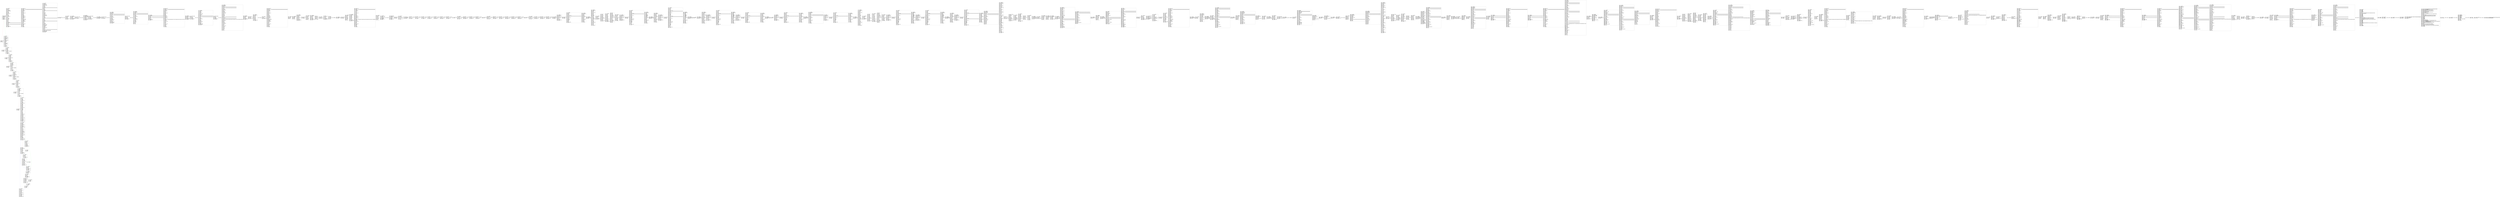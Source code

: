 digraph "graph.cfg.gv" {
	subgraph global {
		node [fontname=Courier fontsize=30.0 rank=same shape=box]
		block_0 [label="0: PUSH1 0x80\l2: PUSH1 0x40\l4: MSTORE \l5: CALLVALUE \l6: DUP1 \l7: ISZERO \l8: PUSH3 0x11\lc: JUMPI \l"]
		block_d [label="d: PUSH1 0x0\lf: DUP1 \l10: REVERT \l"]
		block_11 [label="11: JUMPDEST \l12: POP \l13: PUSH1 0x40\l15: MLOAD \l16: PUSH3 0x25d4\l1a: CODESIZE \l1b: SUB \l1c: DUP1 \l1d: PUSH3 0x25d4\l21: DUP4 \l22: CODECOPY \l23: DUP2 \l24: DUP2 \l25: ADD \l26: PUSH1 0x40\l28: MSTORE \l29: PUSH1 0x80\l2b: DUP2 \l2c: LT \l2d: ISZERO \l2e: PUSH3 0x37\l32: JUMPI \l"]
		block_33 [label="33: PUSH1 0x0\l35: DUP1 \l36: REVERT \l"]
		block_37 [label="37: JUMPDEST \l38: DUP2 \l39: ADD \l3a: SWAP1 \l3b: DUP1 \l3c: DUP1 \l3d: MLOAD \l3e: PUSH5 0x100000000\l44: DUP2 \l45: GT \l46: ISZERO \l47: PUSH3 0x50\l4b: JUMPI \l"]
		block_4c [label="4c: PUSH1 0x0\l4e: DUP1 \l4f: REVERT \l"]
		block_50 [label="50: JUMPDEST \l51: DUP3 \l52: DUP2 \l53: ADD \l54: SWAP1 \l55: POP \l56: PUSH1 0x20\l58: DUP2 \l59: ADD \l5a: DUP5 \l5b: DUP2 \l5c: GT \l5d: ISZERO \l5e: PUSH3 0x67\l62: JUMPI \l"]
		block_63 [label="63: PUSH1 0x0\l65: DUP1 \l66: REVERT \l"]
		block_67 [label="67: JUMPDEST \l68: DUP2 \l69: MLOAD \l6a: DUP6 \l6b: PUSH1 0x1\l6d: DUP3 \l6e: MUL \l6f: DUP4 \l70: ADD \l71: GT \l72: PUSH5 0x100000000\l78: DUP3 \l79: GT \l7a: OR \l7b: ISZERO \l7c: PUSH3 0x85\l80: JUMPI \l"]
		block_81 [label="81: PUSH1 0x0\l83: DUP1 \l84: REVERT \l"]
		block_85 [label="85: JUMPDEST \l86: POP \l87: POP \l88: SWAP3 \l89: SWAP2 \l8a: SWAP1 \l8b: PUSH1 0x20\l8d: ADD \l8e: DUP1 \l8f: MLOAD \l90: PUSH5 0x100000000\l96: DUP2 \l97: GT \l98: ISZERO \l99: PUSH3 0xa2\l9d: JUMPI \l"]
		block_9e [label="9e: PUSH1 0x0\la0: DUP1 \la1: REVERT \l"]
		block_a2 [label="a2: JUMPDEST \la3: DUP3 \la4: DUP2 \la5: ADD \la6: SWAP1 \la7: POP \la8: PUSH1 0x20\laa: DUP2 \lab: ADD \lac: DUP5 \lad: DUP2 \lae: GT \laf: ISZERO \lb0: PUSH3 0xb9\lb4: JUMPI \l"]
		block_b5 [label="b5: PUSH1 0x0\lb7: DUP1 \lb8: REVERT \l"]
		block_b9 [label="b9: JUMPDEST \lba: DUP2 \lbb: MLOAD \lbc: DUP6 \lbd: PUSH1 0x1\lbf: DUP3 \lc0: MUL \lc1: DUP4 \lc2: ADD \lc3: GT \lc4: PUSH5 0x100000000\lca: DUP3 \lcb: GT \lcc: OR \lcd: ISZERO \lce: PUSH3 0xd7\ld2: JUMPI \l"]
		block_d3 [label="d3: PUSH1 0x0\ld5: DUP1 \ld6: REVERT \l"]
		block_d7 [label="d7: JUMPDEST \ld8: POP \ld9: POP \lda: SWAP3 \ldb: SWAP2 \ldc: SWAP1 \ldd: PUSH1 0x20\ldf: ADD \le0: DUP1 \le1: MLOAD \le2: SWAP1 \le3: PUSH1 0x20\le5: ADD \le6: SWAP1 \le7: SWAP3 \le8: SWAP2 \le9: SWAP1 \lea: DUP1 \leb: MLOAD \lec: SWAP1 \led: PUSH1 0x20\lef: ADD \lf0: SWAP1 \lf1: SWAP3 \lf2: SWAP2 \lf3: SWAP1 \lf4: POP \lf5: POP \lf6: POP \lf7: DUP4 \lf8: DUP4 \lf9: DUP2 \lfa: DUP2 \lfb: PUSH1 0x12\lfd: DUP3 \lfe: PUSH1 0x0\l100: SWAP1 \l101: DUP1 \l102: MLOAD \l103: SWAP1 \l104: PUSH1 0x20\l106: ADD \l107: SWAP1 \l108: PUSH3 0x114\l10c: SWAP3 \l10d: SWAP2 \l10e: SWAP1 \l10f: PUSH3 0x6c8\l113: JUMP \l"]
		block_114 [label="114: JUMPDEST \l115: POP \l116: DUP2 \l117: PUSH1 0x1\l119: SWAP1 \l11a: DUP1 \l11b: MLOAD \l11c: SWAP1 \l11d: PUSH1 0x20\l11f: ADD \l120: SWAP1 \l121: PUSH3 0x12d\l125: SWAP3 \l126: SWAP2 \l127: SWAP1 \l128: PUSH3 0x6c8\l12c: JUMP \l"]
		block_12d [label="12d: JUMPDEST \l12e: POP \l12f: DUP1 \l130: PUSH1 0x2\l132: PUSH1 0x0\l134: PUSH2 0x100\l137: EXP \l138: DUP2 \l139: SLOAD \l13a: DUP2 \l13b: PUSH1 0xff\l13d: MUL \l13e: NOT \l13f: AND \l140: SWAP1 \l141: DUP4 \l142: PUSH1 0xff\l144: AND \l145: MUL \l146: OR \l147: SWAP1 \l148: SSTORE \l149: POP \l14a: POP \l14b: POP \l14c: POP \l14d: POP \l14e: POP \l14f: PUSH1 0x0\l151: PUSH20 0xffffffffffffffffffffffffffffffffffffffff\l166: AND \l167: DUP3 \l168: PUSH20 0xffffffffffffffffffffffffffffffffffffffff\l17d: AND \l17e: EQ \l17f: ISZERO \l180: PUSH3 0x1d6\l184: JUMPI \l"]
		block_185 [label="185: PUSH1 0x40\l187: MLOAD \l188: PUSH32 0x8c379a000000000000000000000000000000000000000000000000000000000\l1a9: DUP2 \l1aa: MSTORE \l1ab: PUSH1 0x4\l1ad: ADD \l1ae: DUP1 \l1af: DUP1 \l1b0: PUSH1 0x20\l1b2: ADD \l1b3: DUP3 \l1b4: DUP2 \l1b5: SUB \l1b6: DUP3 \l1b7: MSTORE \l1b8: PUSH1 0x33\l1ba: DUP2 \l1bb: MSTORE \l1bc: PUSH1 0x20\l1be: ADD \l1bf: DUP1 \l1c0: PUSH3 0x25a1\l1c4: PUSH1 0x33\l1c6: SWAP2 \l1c7: CODECOPY \l1c8: PUSH1 0x40\l1ca: ADD \l1cb: SWAP2 \l1cc: POP \l1cd: POP \l1ce: PUSH1 0x40\l1d0: MLOAD \l1d1: DUP1 \l1d2: SWAP2 \l1d3: SUB \l1d4: SWAP1 \l1d5: REVERT \l"]
		block_1d6 [label="1d6: JUMPDEST \l1d7: DUP2 \l1d8: PUSH1 0x9\l1da: PUSH1 0x0\l1dc: PUSH2 0x100\l1df: EXP \l1e0: DUP2 \l1e1: SLOAD \l1e2: DUP2 \l1e3: PUSH20 0xffffffffffffffffffffffffffffffffffffffff\l1f8: MUL \l1f9: NOT \l1fa: AND \l1fb: SWAP1 \l1fc: DUP4 \l1fd: PUSH20 0xffffffffffffffffffffffffffffffffffffffff\l212: AND \l213: MUL \l214: OR \l215: SWAP1 \l216: SSTORE \l217: POP \l218: DUP1 \l219: PUSH1 0xb\l21b: PUSH1 0x0\l21d: PUSH2 0x100\l220: EXP \l221: DUP2 \l222: SLOAD \l223: DUP2 \l224: PUSH20 0xffffffffffffffffffffffffffffffffffffffff\l239: MUL \l23a: NOT \l23b: AND \l23c: SWAP1 \l23d: DUP4 \l23e: PUSH20 0xffffffffffffffffffffffffffffffffffffffff\l253: AND \l254: MUL \l255: OR \l256: SWAP1 \l257: SSTORE \l258: POP \l259: PUSH3 0x295\l25d: PUSH1 0xb\l25f: PUSH1 0x0\l261: SWAP1 \l262: SLOAD \l263: SWAP1 \l264: PUSH2 0x100\l267: EXP \l268: SWAP1 \l269: DIV \l26a: PUSH20 0xffffffffffffffffffffffffffffffffffffffff\l27f: AND \l280: PUSH9 0x56bc75e2d63100000\l28a: PUSH3 0x29f\l28e: PUSH1 0x20\l290: INVALID \l"]
		block_291 [label="291: PUSH1 0x20\l293: INVALID \l"]
		block_294 [label="294: JUMP \l"]
		block_295 [label="295: JUMPDEST \l296: POP \l297: POP \l298: POP \l299: POP \l29a: PUSH3 0x777\l29e: JUMP \l"]
		block_29f [label="29f: JUMPDEST \l2a0: PUSH3 0x2b6\l2a4: DUP3 \l2a5: DUP3 \l2a6: PUSH3 0x386\l2aa: PUSH1 0x20\l2ac: INVALID \l"]
		block_2ad [label="2ad: PUSH3 0x1a79\l2b1: OR \l2b2: PUSH1 0x20\l2b4: INVALID \l"]
		block_2b5 [label="2b5: JUMP \l"]
		block_2b6 [label="2b6: JUMPDEST \l2b7: PUSH3 0x33f\l2bb: PUSH3 0x2eb\l2bf: PUSH3 0x2da\l2c3: DUP4 \l2c4: PUSH1 0x6\l2c6: SLOAD \l2c7: PUSH3 0x552\l2cb: PUSH1 0x20\l2cd: INVALID \l"]
		block_2ce [label="2ce: PUSH3 0x169a\l2d2: OR \l2d3: SWAP1 \l2d4: SWAP2 \l2d5: SWAP1 \l2d6: PUSH1 0x20\l2d8: INVALID \l"]
		block_2d9 [label="2d9: JUMP \l"]
		block_2da [label="2da: JUMPDEST \l2db: PUSH3 0x5dd\l2df: PUSH1 0x20\l2e1: INVALID \l"]
		block_2e2 [label="2e2: PUSH3 0x1720\l2e6: OR \l2e7: PUSH1 0x20\l2e9: INVALID \l"]
		block_2ea [label="2ea: JUMP \l"]
		block_2eb [label="2eb: JUMPDEST \l2ec: PUSH1 0x7\l2ee: PUSH1 0x0\l2f0: DUP6 \l2f1: PUSH20 0xffffffffffffffffffffffffffffffffffffffff\l306: AND \l307: PUSH20 0xffffffffffffffffffffffffffffffffffffffff\l31c: AND \l31d: DUP2 \l31e: MSTORE \l31f: PUSH1 0x20\l321: ADD \l322: SWAP1 \l323: DUP2 \l324: MSTORE \l325: PUSH1 0x20\l327: ADD \l328: PUSH1 0x0\l32a: SHA3 \l32b: SLOAD \l32c: PUSH3 0x5fb\l330: PUSH1 0x20\l332: INVALID \l"]
		block_333 [label="333: PUSH3 0x1a39\l337: OR \l338: SWAP1 \l339: SWAP2 \l33a: SWAP1 \l33b: PUSH1 0x20\l33d: INVALID \l"]
		block_33e [label="33e: JUMP \l"]
		block_33f [label="33f: JUMPDEST \l340: PUSH1 0x7\l342: PUSH1 0x0\l344: DUP5 \l345: PUSH20 0xffffffffffffffffffffffffffffffffffffffff\l35a: AND \l35b: PUSH20 0xffffffffffffffffffffffffffffffffffffffff\l370: AND \l371: DUP2 \l372: MSTORE \l373: PUSH1 0x20\l375: ADD \l376: SWAP1 \l377: DUP2 \l378: MSTORE \l379: PUSH1 0x20\l37b: ADD \l37c: PUSH1 0x0\l37e: SHA3 \l37f: DUP2 \l380: SWAP1 \l381: SSTORE \l382: POP \l383: POP \l384: POP \l385: JUMP \l"]
		block_386 [label="386: JUMPDEST \l387: PUSH1 0x0\l389: PUSH20 0xffffffffffffffffffffffffffffffffffffffff\l39e: AND \l39f: DUP3 \l3a0: PUSH20 0xffffffffffffffffffffffffffffffffffffffff\l3b5: AND \l3b6: EQ \l3b7: ISZERO \l3b8: PUSH3 0x42a\l3bc: JUMPI \l"]
		block_3bd [label="3bd: PUSH1 0x40\l3bf: MLOAD \l3c0: PUSH32 0x8c379a000000000000000000000000000000000000000000000000000000000\l3e1: DUP2 \l3e2: MSTORE \l3e3: PUSH1 0x4\l3e5: ADD \l3e6: DUP1 \l3e7: DUP1 \l3e8: PUSH1 0x20\l3ea: ADD \l3eb: DUP3 \l3ec: DUP2 \l3ed: SUB \l3ee: DUP3 \l3ef: MSTORE \l3f0: PUSH1 0x1f\l3f2: DUP2 \l3f3: MSTORE \l3f4: PUSH1 0x20\l3f6: ADD \l3f7: DUP1 \l3f8: PUSH32 0x45524332303a206d696e7420746f20746865207a65726f206164647265737300\l419: DUP2 \l41a: MSTORE \l41b: POP \l41c: PUSH1 0x20\l41e: ADD \l41f: SWAP2 \l420: POP \l421: POP \l422: PUSH1 0x40\l424: MLOAD \l425: DUP1 \l426: SWAP2 \l427: SUB \l428: SWAP1 \l429: REVERT \l"]
		block_42a [label="42a: JUMPDEST \l42b: PUSH3 0x446\l42f: DUP2 \l430: PUSH1 0x5\l432: SLOAD \l433: PUSH3 0x63f\l437: PUSH1 0x20\l439: INVALID \l"]
		block_43a [label="43a: PUSH3 0x14a8\l43e: OR \l43f: SWAP1 \l440: SWAP2 \l441: SWAP1 \l442: PUSH1 0x20\l444: INVALID \l"]
		block_445 [label="445: JUMP \l"]
		block_446 [label="446: JUMPDEST \l447: PUSH1 0x5\l449: DUP2 \l44a: SWAP1 \l44b: SSTORE \l44c: POP \l44d: PUSH3 0x4a5\l451: DUP2 \l452: PUSH1 0x3\l454: PUSH1 0x0\l456: DUP6 \l457: PUSH20 0xffffffffffffffffffffffffffffffffffffffff\l46c: AND \l46d: PUSH20 0xffffffffffffffffffffffffffffffffffffffff\l482: AND \l483: DUP2 \l484: MSTORE \l485: PUSH1 0x20\l487: ADD \l488: SWAP1 \l489: DUP2 \l48a: MSTORE \l48b: PUSH1 0x20\l48d: ADD \l48e: PUSH1 0x0\l490: SHA3 \l491: SLOAD \l492: PUSH3 0x63f\l496: PUSH1 0x20\l498: INVALID \l"]
		block_499 [label="499: PUSH3 0x14a8\l49d: OR \l49e: SWAP1 \l49f: SWAP2 \l4a0: SWAP1 \l4a1: PUSH1 0x20\l4a3: INVALID \l"]
		block_4a4 [label="4a4: JUMP \l"]
		block_4a5 [label="4a5: JUMPDEST \l4a6: PUSH1 0x3\l4a8: PUSH1 0x0\l4aa: DUP5 \l4ab: PUSH20 0xffffffffffffffffffffffffffffffffffffffff\l4c0: AND \l4c1: PUSH20 0xffffffffffffffffffffffffffffffffffffffff\l4d6: AND \l4d7: DUP2 \l4d8: MSTORE \l4d9: PUSH1 0x20\l4db: ADD \l4dc: SWAP1 \l4dd: DUP2 \l4de: MSTORE \l4df: PUSH1 0x20\l4e1: ADD \l4e2: PUSH1 0x0\l4e4: SHA3 \l4e5: DUP2 \l4e6: SWAP1 \l4e7: SSTORE \l4e8: POP \l4e9: DUP2 \l4ea: PUSH20 0xffffffffffffffffffffffffffffffffffffffff\l4ff: AND \l500: PUSH1 0x0\l502: PUSH20 0xffffffffffffffffffffffffffffffffffffffff\l517: AND \l518: PUSH32 0xddf252ad1be2c89b69c2b068fc378daa952ba7f163c4a11628f55a4df523b3ef\l539: DUP4 \l53a: PUSH1 0x40\l53c: MLOAD \l53d: DUP1 \l53e: DUP3 \l53f: DUP2 \l540: MSTORE \l541: PUSH1 0x20\l543: ADD \l544: SWAP2 \l545: POP \l546: POP \l547: PUSH1 0x40\l549: MLOAD \l54a: DUP1 \l54b: SWAP2 \l54c: SUB \l54d: SWAP1 \l54e: LOG3 \l54f: POP \l550: POP \l551: JUMP \l"]
		block_552 [label="552: JUMPDEST \l553: PUSH1 0x0\l555: DUP1 \l556: DUP4 \l557: EQ \l558: ISZERO \l559: PUSH3 0x567\l55d: JUMPI \l"]
		block_55e [label="55e: PUSH1 0x0\l560: SWAP1 \l561: POP \l562: PUSH3 0x5d7\l566: JUMP \l"]
		block_567 [label="567: JUMPDEST \l568: PUSH1 0x0\l56a: DUP3 \l56b: DUP5 \l56c: MUL \l56d: SWAP1 \l56e: POP \l56f: DUP3 \l570: DUP5 \l571: DUP3 \l572: DUP2 \l573: PUSH3 0x579\l577: JUMPI \l"]
		block_578 [label="578: INVALID \l"]
		block_579 [label="579: JUMPDEST \l57a: DIV \l57b: EQ \l57c: PUSH3 0x5d2\l580: JUMPI \l"]
		block_581 [label="581: PUSH1 0x40\l583: MLOAD \l584: PUSH32 0x8c379a000000000000000000000000000000000000000000000000000000000\l5a5: DUP2 \l5a6: MSTORE \l5a7: PUSH1 0x4\l5a9: ADD \l5aa: DUP1 \l5ab: DUP1 \l5ac: PUSH1 0x20\l5ae: ADD \l5af: DUP3 \l5b0: DUP2 \l5b1: SUB \l5b2: DUP3 \l5b3: MSTORE \l5b4: PUSH1 0x21\l5b6: DUP2 \l5b7: MSTORE \l5b8: PUSH1 0x20\l5ba: ADD \l5bb: DUP1 \l5bc: PUSH3 0x2580\l5c0: PUSH1 0x21\l5c2: SWAP2 \l5c3: CODECOPY \l5c4: PUSH1 0x40\l5c6: ADD \l5c7: SWAP2 \l5c8: POP \l5c9: POP \l5ca: PUSH1 0x40\l5cc: MLOAD \l5cd: DUP1 \l5ce: SWAP2 \l5cf: SUB \l5d0: SWAP1 \l5d1: REVERT \l"]
		block_5d2 [label="5d2: JUMPDEST \l5d3: DUP1 \l5d4: SWAP2 \l5d5: POP \l5d6: POP \l"]
		block_5d7 [label="5d7: JUMPDEST \l5d8: SWAP3 \l5d9: SWAP2 \l5da: POP \l5db: POP \l5dc: JUMP \l"]
		block_5dd [label="5dd: JUMPDEST \l5de: PUSH1 0x0\l5e0: DUP1 \l5e1: DUP3 \l5e2: SWAP1 \l5e3: POP \l5e4: PUSH1 0x0\l5e6: DUP2 \l5e7: SLT \l5e8: ISZERO \l5e9: PUSH3 0x5f2\l5ed: JUMPI \l"]
		block_5ee [label="5ee: PUSH1 0x0\l5f0: DUP1 \l5f1: REVERT \l"]
		block_5f2 [label="5f2: JUMPDEST \l5f3: DUP1 \l5f4: SWAP2 \l5f5: POP \l5f6: POP \l5f7: SWAP2 \l5f8: SWAP1 \l5f9: POP \l5fa: JUMP \l"]
		block_5fb [label="5fb: JUMPDEST \l5fc: PUSH1 0x0\l5fe: DUP1 \l5ff: DUP3 \l600: SLT \l601: ISZERO \l602: DUP1 \l603: ISZERO \l604: PUSH3 0x610\l608: JUMPI \l"]
		block_609 [label="609: POP \l60a: DUP3 \l60b: DUP3 \l60c: DUP5 \l60d: SUB \l60e: SGT \l60f: ISZERO \l"]
		block_610 [label="610: JUMPDEST \l611: DUP1 \l612: PUSH3 0x62a\l616: JUMPI \l"]
		block_617 [label="617: POP \l618: PUSH1 0x0\l61a: DUP3 \l61b: SLT \l61c: DUP1 \l61d: ISZERO \l61e: PUSH3 0x629\l622: JUMPI \l"]
		block_623 [label="623: POP \l624: DUP3 \l625: DUP3 \l626: DUP5 \l627: SUB \l628: SGT \l"]
		block_629 [label="629: JUMPDEST \l"]
		block_62a [label="62a: JUMPDEST \l62b: PUSH3 0x634\l62f: JUMPI \l"]
		block_630 [label="630: PUSH1 0x0\l632: DUP1 \l633: REVERT \l"]
		block_634 [label="634: JUMPDEST \l635: DUP2 \l636: DUP4 \l637: SUB \l638: SWAP1 \l639: POP \l63a: SWAP3 \l63b: SWAP2 \l63c: POP \l63d: POP \l63e: JUMP \l"]
		block_63f [label="63f: JUMPDEST \l640: PUSH1 0x0\l642: DUP1 \l643: DUP3 \l644: DUP5 \l645: ADD \l646: SWAP1 \l647: POP \l648: DUP4 \l649: DUP2 \l64a: LT \l64b: ISZERO \l64c: PUSH3 0x6be\l650: JUMPI \l"]
		block_651 [label="651: PUSH1 0x40\l653: MLOAD \l654: PUSH32 0x8c379a000000000000000000000000000000000000000000000000000000000\l675: DUP2 \l676: MSTORE \l677: PUSH1 0x4\l679: ADD \l67a: DUP1 \l67b: DUP1 \l67c: PUSH1 0x20\l67e: ADD \l67f: DUP3 \l680: DUP2 \l681: SUB \l682: DUP3 \l683: MSTORE \l684: PUSH1 0x1b\l686: DUP2 \l687: MSTORE \l688: PUSH1 0x20\l68a: ADD \l68b: DUP1 \l68c: PUSH32 0x536166654d6174683a206164646974696f6e206f766572666c6f770000000000\l6ad: DUP2 \l6ae: MSTORE \l6af: POP \l6b0: PUSH1 0x20\l6b2: ADD \l6b3: SWAP2 \l6b4: POP \l6b5: POP \l6b6: PUSH1 0x40\l6b8: MLOAD \l6b9: DUP1 \l6ba: SWAP2 \l6bb: SUB \l6bc: SWAP1 \l6bd: REVERT \l"]
		block_6be [label="6be: JUMPDEST \l6bf: DUP1 \l6c0: SWAP2 \l6c1: POP \l6c2: POP \l6c3: SWAP3 \l6c4: SWAP2 \l6c5: POP \l6c6: POP \l6c7: JUMP \l"]
		block_6c8 [label="6c8: JUMPDEST \l6c9: DUP3 \l6ca: DUP1 \l6cb: SLOAD \l6cc: PUSH1 0x1\l6ce: DUP2 \l6cf: PUSH1 0x1\l6d1: AND \l6d2: ISZERO \l6d3: PUSH2 0x100\l6d6: MUL \l6d7: SUB \l6d8: AND \l6d9: PUSH1 0x2\l6db: SWAP1 \l6dc: DIV \l6dd: SWAP1 \l6de: PUSH1 0x0\l6e0: MSTORE \l6e1: PUSH1 0x20\l6e3: PUSH1 0x0\l6e5: SHA3 \l6e6: SWAP1 \l6e7: PUSH1 0x1f\l6e9: ADD \l6ea: PUSH1 0x20\l6ec: SWAP1 \l6ed: DIV \l6ee: DUP2 \l6ef: ADD \l6f0: SWAP3 \l6f1: DUP3 \l6f2: PUSH1 0x1f\l6f4: LT \l6f5: PUSH3 0x70b\l6f9: JUMPI \l"]
		block_6fa [label="6fa: DUP1 \l6fb: MLOAD \l6fc: PUSH1 0xff\l6fe: NOT \l6ff: AND \l700: DUP4 \l701: DUP1 \l702: ADD \l703: OR \l704: DUP6 \l705: SSTORE \l706: PUSH3 0x73c\l70a: JUMP \l"]
		block_70b [label="70b: JUMPDEST \l70c: DUP3 \l70d: DUP1 \l70e: ADD \l70f: PUSH1 0x1\l711: ADD \l712: DUP6 \l713: SSTORE \l714: DUP3 \l715: ISZERO \l716: PUSH3 0x73c\l71a: JUMPI \l"]
		block_71b [label="71b: SWAP2 \l71c: DUP3 \l71d: ADD \l"]
		block_71e [label="71e: JUMPDEST \l71f: DUP3 \l720: DUP2 \l721: GT \l722: ISZERO \l723: PUSH3 0x73b\l727: JUMPI \l"]
		block_728 [label="728: DUP3 \l729: MLOAD \l72a: DUP3 \l72b: SSTORE \l72c: SWAP2 \l72d: PUSH1 0x20\l72f: ADD \l730: SWAP2 \l731: SWAP1 \l732: PUSH1 0x1\l734: ADD \l735: SWAP1 \l736: PUSH3 0x71e\l73a: JUMP \l"]
		block_73b [label="73b: JUMPDEST \l"]
		block_73c [label="73c: JUMPDEST \l73d: POP \l73e: SWAP1 \l73f: POP \l740: PUSH3 0x74b\l744: SWAP2 \l745: SWAP1 \l746: PUSH3 0x74f\l74a: JUMP \l"]
		block_74b [label="74b: JUMPDEST \l74c: POP \l74d: SWAP1 \l74e: JUMP \l"]
		block_74f [label="74f: JUMPDEST \l750: PUSH3 0x774\l754: SWAP2 \l755: SWAP1 \l"]
		block_756 [label="756: JUMPDEST \l757: DUP1 \l758: DUP3 \l759: GT \l75a: ISZERO \l75b: PUSH3 0x770\l75f: JUMPI \l"]
		block_760 [label="760: PUSH1 0x0\l762: DUP2 \l763: PUSH1 0x0\l765: SWAP1 \l766: SSTORE \l767: POP \l768: PUSH1 0x1\l76a: ADD \l76b: PUSH3 0x756\l76f: JUMP \l"]
		block_770 [label="770: JUMPDEST \l771: POP \l772: SWAP1 \l773: JUMP \l"]
		block_774 [label="774: JUMPDEST \l775: SWAP1 \l776: JUMP \l"]
		block_777 [label="777: JUMPDEST \l778: PUSH2 0x1df9\l77b: DUP1 \l77c: PUSH3 0x787\l780: PUSH1 0x0\l782: CODECOPY \l783: PUSH1 0x0\l785: RETURN \l"]
		block_786 [label="786: INVALID \l"]
		block_787 [label="787: PUSH1 0x80\l789: PUSH1 0x40\l78b: MSTORE \l78c: CALLVALUE \l78d: DUP1 \l78e: ISZERO \l78f: PUSH2 0x10\l792: JUMPI \l"]
		block_793 [label="793: PUSH1 0x0\l795: DUP1 \l796: REVERT \l"]
		block_797 [label="797: JUMPDEST \l798: POP \l799: PUSH1 0x4\l79b: CALLDATASIZE \l79c: LT \l79d: PUSH2 0x115\l7a0: JUMPI \l"]
		block_7a1 [label="7a1: PUSH1 0x0\l7a3: CALLDATALOAD \l7a4: PUSH1 0xe0\l7a6: INVALID \l"]
		block_7a7 [label="7a7: DUP1 \l7a8: PUSH4 0x46c162de\l7ad: GT \l7ae: PUSH2 0xa2\l7b1: JUMPI \l"]
		block_7b2 [label="7b2: DUP1 \l7b3: PUSH4 0x95d89b41\l7b8: GT \l7b9: PUSH2 0x71\l7bc: JUMPI \l"]
		block_7bd [label="7bd: DUP1 \l7be: PUSH4 0x95d89b41\l7c3: EQ \l7c4: PUSH2 0x4ef\l7c7: JUMPI \l"]
		block_7c8 [label="7c8: DUP1 \l7c9: PUSH4 0xa457c2d7\l7ce: EQ \l7cf: PUSH2 0x572\l7d2: JUMPI \l"]
		block_7d3 [label="7d3: DUP1 \l7d4: PUSH4 0xa9059cbb\l7d9: EQ \l7da: PUSH2 0x5d8\l7dd: JUMPI \l"]
		block_7de [label="7de: DUP1 \l7df: PUSH4 0xa9691f3f\l7e4: EQ \l7e5: PUSH2 0x63e\l7e8: JUMPI \l"]
		block_7e9 [label="7e9: DUP1 \l7ea: PUSH4 0xdd62ed3e\l7ef: EQ \l7f0: PUSH2 0x65c\l7f3: JUMPI \l"]
		block_7f4 [label="7f4: PUSH2 0x115\l7f7: JUMP \l"]
		block_7f8 [label="7f8: JUMPDEST \l7f9: DUP1 \l7fa: PUSH4 0x46c162de\l7ff: EQ \l800: PUSH2 0x3eb\l803: JUMPI \l"]
		block_804 [label="804: DUP1 \l805: PUSH4 0x4e97415f\l80a: EQ \l80b: PUSH2 0x3f5\l80e: JUMPI \l"]
		block_80f [label="80f: DUP1 \l810: PUSH4 0x63f04b15\l815: EQ \l816: PUSH2 0x44d\l819: JUMPI \l"]
		block_81a [label="81a: DUP1 \l81b: PUSH4 0x70a08231\l820: EQ \l821: PUSH2 0x497\l824: JUMPI \l"]
		block_825 [label="825: PUSH2 0x115\l828: JUMP \l"]
		block_829 [label="829: JUMPDEST \l82a: DUP1 \l82b: PUSH4 0x23b872dd\l830: GT \l831: PUSH2 0xe9\l834: JUMPI \l"]
		block_835 [label="835: DUP1 \l836: PUSH4 0x23b872dd\l83b: EQ \l83c: PUSH2 0x279\l83f: JUMPI \l"]
		block_840 [label="840: DUP1 \l841: PUSH4 0x24600fc3\l846: EQ \l847: PUSH2 0x2ff\l84a: JUMPI \l"]
		block_84b [label="84b: DUP1 \l84c: PUSH4 0x313ce567\l851: EQ \l852: PUSH2 0x309\l855: JUMPI \l"]
		block_856 [label="856: DUP1 \l857: PUSH4 0x39509351\l85c: EQ \l85d: PUSH2 0x32d\l860: JUMPI \l"]
		block_861 [label="861: DUP1 \l862: PUSH4 0x443bb293\l867: EQ \l868: PUSH2 0x393\l86b: JUMPI \l"]
		block_86c [label="86c: PUSH2 0x115\l86f: JUMP \l"]
		block_870 [label="870: JUMPDEST \l871: DUP1 \l872: PUSH3 0x41c52c\l876: EQ \l877: PUSH2 0x11a\l87a: JUMPI \l"]
		block_87b [label="87b: DUP1 \l87c: PUSH4 0x6fdde03\l881: EQ \l882: PUSH2 0x172\l885: JUMPI \l"]
		block_886 [label="886: DUP1 \l887: PUSH4 0x95ea7b3\l88c: EQ \l88d: PUSH2 0x1f5\l890: JUMPI \l"]
		block_891 [label="891: DUP1 \l892: PUSH4 0x18160ddd\l897: EQ \l898: PUSH2 0x25b\l89b: JUMPI \l"]
		block_89c [label="89c: JUMPDEST \l89d: PUSH1 0x0\l89f: DUP1 \l8a0: REVERT \l"]
		block_8a1 [label="8a1: JUMPDEST \l8a2: PUSH2 0x15c\l8a5: PUSH1 0x4\l8a7: DUP1 \l8a8: CALLDATASIZE \l8a9: SUB \l8aa: PUSH1 0x20\l8ac: DUP2 \l8ad: LT \l8ae: ISZERO \l8af: PUSH2 0x130\l8b2: JUMPI \l"]
		block_8b3 [label="8b3: PUSH1 0x0\l8b5: DUP1 \l8b6: REVERT \l"]
		block_8b7 [label="8b7: JUMPDEST \l8b8: DUP2 \l8b9: ADD \l8ba: SWAP1 \l8bb: DUP1 \l8bc: DUP1 \l8bd: CALLDATALOAD \l8be: PUSH20 0xffffffffffffffffffffffffffffffffffffffff\l8d3: AND \l8d4: SWAP1 \l8d5: PUSH1 0x20\l8d7: ADD \l8d8: SWAP1 \l8d9: SWAP3 \l8da: SWAP2 \l8db: SWAP1 \l8dc: POP \l8dd: POP \l8de: POP \l8df: PUSH2 0x6d4\l8e2: JUMP \l"]
		block_8e3 [label="8e3: JUMPDEST \l8e4: PUSH1 0x40\l8e6: MLOAD \l8e7: DUP1 \l8e8: DUP3 \l8e9: DUP2 \l8ea: MSTORE \l8eb: PUSH1 0x20\l8ed: ADD \l8ee: SWAP2 \l8ef: POP \l8f0: POP \l8f1: PUSH1 0x40\l8f3: MLOAD \l8f4: DUP1 \l8f5: SWAP2 \l8f6: SUB \l8f7: SWAP1 \l8f8: RETURN \l"]
		block_8f9 [label="8f9: JUMPDEST \l8fa: PUSH2 0x17a\l8fd: PUSH2 0x71d\l900: JUMP \l"]
		block_901 [label="901: JUMPDEST \l902: PUSH1 0x40\l904: MLOAD \l905: DUP1 \l906: DUP1 \l907: PUSH1 0x20\l909: ADD \l90a: DUP3 \l90b: DUP2 \l90c: SUB \l90d: DUP3 \l90e: MSTORE \l90f: DUP4 \l910: DUP2 \l911: DUP2 \l912: MLOAD \l913: DUP2 \l914: MSTORE \l915: PUSH1 0x20\l917: ADD \l918: SWAP2 \l919: POP \l91a: DUP1 \l91b: MLOAD \l91c: SWAP1 \l91d: PUSH1 0x20\l91f: ADD \l920: SWAP1 \l921: DUP1 \l922: DUP4 \l923: DUP4 \l924: PUSH1 0x0\l"]
		block_926 [label="926: JUMPDEST \l927: DUP4 \l928: DUP2 \l929: LT \l92a: ISZERO \l92b: PUSH2 0x1ba\l92e: JUMPI \l"]
		block_92f [label="92f: DUP1 \l930: DUP3 \l931: ADD \l932: MLOAD \l933: DUP2 \l934: DUP5 \l935: ADD \l936: MSTORE \l937: PUSH1 0x20\l939: DUP2 \l93a: ADD \l93b: SWAP1 \l93c: POP \l93d: PUSH2 0x19f\l940: JUMP \l"]
		block_941 [label="941: JUMPDEST \l942: POP \l943: POP \l944: POP \l945: POP \l946: SWAP1 \l947: POP \l948: SWAP1 \l949: DUP2 \l94a: ADD \l94b: SWAP1 \l94c: PUSH1 0x1f\l94e: AND \l94f: DUP1 \l950: ISZERO \l951: PUSH2 0x1e7\l954: JUMPI \l"]
		block_955 [label="955: DUP1 \l956: DUP3 \l957: SUB \l958: DUP1 \l959: MLOAD \l95a: PUSH1 0x1\l95c: DUP4 \l95d: PUSH1 0x20\l95f: SUB \l960: PUSH2 0x100\l963: EXP \l964: SUB \l965: NOT \l966: AND \l967: DUP2 \l968: MSTORE \l969: PUSH1 0x20\l96b: ADD \l96c: SWAP2 \l96d: POP \l"]
		block_96e [label="96e: JUMPDEST \l96f: POP \l970: SWAP3 \l971: POP \l972: POP \l973: POP \l974: PUSH1 0x40\l976: MLOAD \l977: DUP1 \l978: SWAP2 \l979: SUB \l97a: SWAP1 \l97b: RETURN \l"]
		block_97c [label="97c: JUMPDEST \l97d: PUSH2 0x241\l980: PUSH1 0x4\l982: DUP1 \l983: CALLDATASIZE \l984: SUB \l985: PUSH1 0x40\l987: DUP2 \l988: LT \l989: ISZERO \l98a: PUSH2 0x20b\l98d: JUMPI \l"]
		block_98e [label="98e: PUSH1 0x0\l990: DUP1 \l991: REVERT \l"]
		block_992 [label="992: JUMPDEST \l993: DUP2 \l994: ADD \l995: SWAP1 \l996: DUP1 \l997: DUP1 \l998: CALLDATALOAD \l999: PUSH20 0xffffffffffffffffffffffffffffffffffffffff\l9ae: AND \l9af: SWAP1 \l9b0: PUSH1 0x20\l9b2: ADD \l9b3: SWAP1 \l9b4: SWAP3 \l9b5: SWAP2 \l9b6: SWAP1 \l9b7: DUP1 \l9b8: CALLDATALOAD \l9b9: SWAP1 \l9ba: PUSH1 0x20\l9bc: ADD \l9bd: SWAP1 \l9be: SWAP3 \l9bf: SWAP2 \l9c0: SWAP1 \l9c1: POP \l9c2: POP \l9c3: POP \l9c4: PUSH2 0x7bf\l9c7: JUMP \l"]
		block_9c8 [label="9c8: JUMPDEST \l9c9: PUSH1 0x40\l9cb: MLOAD \l9cc: DUP1 \l9cd: DUP3 \l9ce: ISZERO \l9cf: ISZERO \l9d0: ISZERO \l9d1: ISZERO \l9d2: DUP2 \l9d3: MSTORE \l9d4: PUSH1 0x20\l9d6: ADD \l9d7: SWAP2 \l9d8: POP \l9d9: POP \l9da: PUSH1 0x40\l9dc: MLOAD \l9dd: DUP1 \l9de: SWAP2 \l9df: SUB \l9e0: SWAP1 \l9e1: RETURN \l"]
		block_9e2 [label="9e2: JUMPDEST \l9e3: PUSH2 0x263\l9e6: PUSH2 0x7dd\l9e9: JUMP \l"]
		block_9ea [label="9ea: JUMPDEST \l9eb: PUSH1 0x40\l9ed: MLOAD \l9ee: DUP1 \l9ef: DUP3 \l9f0: DUP2 \l9f1: MSTORE \l9f2: PUSH1 0x20\l9f4: ADD \l9f5: SWAP2 \l9f6: POP \l9f7: POP \l9f8: PUSH1 0x40\l9fa: MLOAD \l9fb: DUP1 \l9fc: SWAP2 \l9fd: SUB \l9fe: SWAP1 \l9ff: RETURN \l"]
		block_a00 [label="a00: JUMPDEST \la01: PUSH2 0x2e5\la04: PUSH1 0x4\la06: DUP1 \la07: CALLDATASIZE \la08: SUB \la09: PUSH1 0x60\la0b: DUP2 \la0c: LT \la0d: ISZERO \la0e: PUSH2 0x28f\la11: JUMPI \l"]
		block_a12 [label="a12: PUSH1 0x0\la14: DUP1 \la15: REVERT \l"]
		block_a16 [label="a16: JUMPDEST \la17: DUP2 \la18: ADD \la19: SWAP1 \la1a: DUP1 \la1b: DUP1 \la1c: CALLDATALOAD \la1d: PUSH20 0xffffffffffffffffffffffffffffffffffffffff\la32: AND \la33: SWAP1 \la34: PUSH1 0x20\la36: ADD \la37: SWAP1 \la38: SWAP3 \la39: SWAP2 \la3a: SWAP1 \la3b: DUP1 \la3c: CALLDATALOAD \la3d: PUSH20 0xffffffffffffffffffffffffffffffffffffffff\la52: AND \la53: SWAP1 \la54: PUSH1 0x20\la56: ADD \la57: SWAP1 \la58: SWAP3 \la59: SWAP2 \la5a: SWAP1 \la5b: DUP1 \la5c: CALLDATALOAD \la5d: SWAP1 \la5e: PUSH1 0x20\la60: ADD \la61: SWAP1 \la62: SWAP3 \la63: SWAP2 \la64: SWAP1 \la65: POP \la66: POP \la67: POP \la68: PUSH2 0x7e7\la6b: JUMP \l"]
		block_a6c [label="a6c: JUMPDEST \la6d: PUSH1 0x40\la6f: MLOAD \la70: DUP1 \la71: DUP3 \la72: ISZERO \la73: ISZERO \la74: ISZERO \la75: ISZERO \la76: DUP2 \la77: MSTORE \la78: PUSH1 0x20\la7a: ADD \la7b: SWAP2 \la7c: POP \la7d: POP \la7e: PUSH1 0x40\la80: MLOAD \la81: DUP1 \la82: SWAP2 \la83: SUB \la84: SWAP1 \la85: RETURN \l"]
		block_a86 [label="a86: JUMPDEST \la87: PUSH2 0x307\la8a: PUSH2 0x8c0\la8d: JUMP \l"]
		block_a8e [label="a8e: JUMPDEST \la8f: STOP \l"]
		block_a90 [label="a90: JUMPDEST \la91: PUSH2 0x311\la94: PUSH2 0xa11\la97: JUMP \l"]
		block_a98 [label="a98: JUMPDEST \la99: PUSH1 0x40\la9b: MLOAD \la9c: DUP1 \la9d: DUP3 \la9e: PUSH1 0xff\laa0: AND \laa1: PUSH1 0xff\laa3: AND \laa4: DUP2 \laa5: MSTORE \laa6: PUSH1 0x20\laa8: ADD \laa9: SWAP2 \laaa: POP \laab: POP \laac: PUSH1 0x40\laae: MLOAD \laaf: DUP1 \lab0: SWAP2 \lab1: SUB \lab2: SWAP1 \lab3: RETURN \l"]
		block_ab4 [label="ab4: JUMPDEST \lab5: PUSH2 0x379\lab8: PUSH1 0x4\laba: DUP1 \labb: CALLDATASIZE \labc: SUB \labd: PUSH1 0x40\labf: DUP2 \lac0: LT \lac1: ISZERO \lac2: PUSH2 0x343\lac5: JUMPI \l"]
		block_ac6 [label="ac6: PUSH1 0x0\lac8: DUP1 \lac9: REVERT \l"]
		block_aca [label="aca: JUMPDEST \lacb: DUP2 \lacc: ADD \lacd: SWAP1 \lace: DUP1 \lacf: DUP1 \lad0: CALLDATALOAD \lad1: PUSH20 0xffffffffffffffffffffffffffffffffffffffff\lae6: AND \lae7: SWAP1 \lae8: PUSH1 0x20\laea: ADD \laeb: SWAP1 \laec: SWAP3 \laed: SWAP2 \laee: SWAP1 \laef: DUP1 \laf0: CALLDATALOAD \laf1: SWAP1 \laf2: PUSH1 0x20\laf4: ADD \laf5: SWAP1 \laf6: SWAP3 \laf7: SWAP2 \laf8: SWAP1 \laf9: POP \lafa: POP \lafb: POP \lafc: PUSH2 0xa28\laff: JUMP \l"]
		block_b00 [label="b00: JUMPDEST \lb01: PUSH1 0x40\lb03: MLOAD \lb04: DUP1 \lb05: DUP3 \lb06: ISZERO \lb07: ISZERO \lb08: ISZERO \lb09: ISZERO \lb0a: DUP2 \lb0b: MSTORE \lb0c: PUSH1 0x20\lb0e: ADD \lb0f: SWAP2 \lb10: POP \lb11: POP \lb12: PUSH1 0x40\lb14: MLOAD \lb15: DUP1 \lb16: SWAP2 \lb17: SUB \lb18: SWAP1 \lb19: RETURN \l"]
		block_b1a [label="b1a: JUMPDEST \lb1b: PUSH2 0x3d5\lb1e: PUSH1 0x4\lb20: DUP1 \lb21: CALLDATASIZE \lb22: SUB \lb23: PUSH1 0x20\lb25: DUP2 \lb26: LT \lb27: ISZERO \lb28: PUSH2 0x3a9\lb2b: JUMPI \l"]
		block_b2c [label="b2c: PUSH1 0x0\lb2e: DUP1 \lb2f: REVERT \l"]
		block_b30 [label="b30: JUMPDEST \lb31: DUP2 \lb32: ADD \lb33: SWAP1 \lb34: DUP1 \lb35: DUP1 \lb36: CALLDATALOAD \lb37: PUSH20 0xffffffffffffffffffffffffffffffffffffffff\lb4c: AND \lb4d: SWAP1 \lb4e: PUSH1 0x20\lb50: ADD \lb51: SWAP1 \lb52: SWAP3 \lb53: SWAP2 \lb54: SWAP1 \lb55: POP \lb56: POP \lb57: POP \lb58: PUSH2 0xadb\lb5b: JUMP \l"]
		block_b5c [label="b5c: JUMPDEST \lb5d: PUSH1 0x40\lb5f: MLOAD \lb60: DUP1 \lb61: DUP3 \lb62: DUP2 \lb63: MSTORE \lb64: PUSH1 0x20\lb66: ADD \lb67: SWAP2 \lb68: POP \lb69: POP \lb6a: PUSH1 0x40\lb6c: MLOAD \lb6d: DUP1 \lb6e: SWAP2 \lb6f: SUB \lb70: SWAP1 \lb71: RETURN \l"]
		block_b72 [label="b72: JUMPDEST \lb73: PUSH2 0x3f3\lb76: PUSH2 0xb3e\lb79: JUMP \l"]
		block_b7a [label="b7a: JUMPDEST \lb7b: STOP \l"]
		block_b7c [label="b7c: JUMPDEST \lb7d: PUSH2 0x437\lb80: PUSH1 0x4\lb82: DUP1 \lb83: CALLDATASIZE \lb84: SUB \lb85: PUSH1 0x20\lb87: DUP2 \lb88: LT \lb89: ISZERO \lb8a: PUSH2 0x40b\lb8d: JUMPI \l"]
		block_b8e [label="b8e: PUSH1 0x0\lb90: DUP1 \lb91: REVERT \l"]
		block_b92 [label="b92: JUMPDEST \lb93: DUP2 \lb94: ADD \lb95: SWAP1 \lb96: DUP1 \lb97: DUP1 \lb98: CALLDATALOAD \lb99: PUSH20 0xffffffffffffffffffffffffffffffffffffffff\lbae: AND \lbaf: SWAP1 \lbb0: PUSH1 0x20\lbb2: ADD \lbb3: SWAP1 \lbb4: SWAP3 \lbb5: SWAP2 \lbb6: SWAP1 \lbb7: POP \lbb8: POP \lbb9: POP \lbba: PUSH2 0xb68\lbbd: JUMP \l"]
		block_bbe [label="bbe: JUMPDEST \lbbf: PUSH1 0x40\lbc1: MLOAD \lbc2: DUP1 \lbc3: DUP3 \lbc4: DUP2 \lbc5: MSTORE \lbc6: PUSH1 0x20\lbc8: ADD \lbc9: SWAP2 \lbca: POP \lbcb: POP \lbcc: PUSH1 0x40\lbce: MLOAD \lbcf: DUP1 \lbd0: SWAP2 \lbd1: SUB \lbd2: SWAP1 \lbd3: RETURN \l"]
		block_bd4 [label="bd4: JUMPDEST \lbd5: PUSH2 0x455\lbd8: PUSH2 0xc09\lbdb: JUMP \l"]
		block_bdc [label="bdc: JUMPDEST \lbdd: PUSH1 0x40\lbdf: MLOAD \lbe0: DUP1 \lbe1: DUP3 \lbe2: PUSH20 0xffffffffffffffffffffffffffffffffffffffff\lbf7: AND \lbf8: PUSH20 0xffffffffffffffffffffffffffffffffffffffff\lc0d: AND \lc0e: DUP2 \lc0f: MSTORE \lc10: PUSH1 0x20\lc12: ADD \lc13: SWAP2 \lc14: POP \lc15: POP \lc16: PUSH1 0x40\lc18: MLOAD \lc19: DUP1 \lc1a: SWAP2 \lc1b: SUB \lc1c: SWAP1 \lc1d: RETURN \l"]
		block_c1e [label="c1e: JUMPDEST \lc1f: PUSH2 0x4d9\lc22: PUSH1 0x4\lc24: DUP1 \lc25: CALLDATASIZE \lc26: SUB \lc27: PUSH1 0x20\lc29: DUP2 \lc2a: LT \lc2b: ISZERO \lc2c: PUSH2 0x4ad\lc2f: JUMPI \l"]
		block_c30 [label="c30: PUSH1 0x0\lc32: DUP1 \lc33: REVERT \l"]
		block_c34 [label="c34: JUMPDEST \lc35: DUP2 \lc36: ADD \lc37: SWAP1 \lc38: DUP1 \lc39: DUP1 \lc3a: CALLDATALOAD \lc3b: PUSH20 0xffffffffffffffffffffffffffffffffffffffff\lc50: AND \lc51: SWAP1 \lc52: PUSH1 0x20\lc54: ADD \lc55: SWAP1 \lc56: SWAP3 \lc57: SWAP2 \lc58: SWAP1 \lc59: POP \lc5a: POP \lc5b: POP \lc5c: PUSH2 0xc2f\lc5f: JUMP \l"]
		block_c60 [label="c60: JUMPDEST \lc61: PUSH1 0x40\lc63: MLOAD \lc64: DUP1 \lc65: DUP3 \lc66: DUP2 \lc67: MSTORE \lc68: PUSH1 0x20\lc6a: ADD \lc6b: SWAP2 \lc6c: POP \lc6d: POP \lc6e: PUSH1 0x40\lc70: MLOAD \lc71: DUP1 \lc72: SWAP2 \lc73: SUB \lc74: SWAP1 \lc75: RETURN \l"]
		block_c76 [label="c76: JUMPDEST \lc77: PUSH2 0x4f7\lc7a: PUSH2 0xc78\lc7d: JUMP \l"]
		block_c7e [label="c7e: JUMPDEST \lc7f: PUSH1 0x40\lc81: MLOAD \lc82: DUP1 \lc83: DUP1 \lc84: PUSH1 0x20\lc86: ADD \lc87: DUP3 \lc88: DUP2 \lc89: SUB \lc8a: DUP3 \lc8b: MSTORE \lc8c: DUP4 \lc8d: DUP2 \lc8e: DUP2 \lc8f: MLOAD \lc90: DUP2 \lc91: MSTORE \lc92: PUSH1 0x20\lc94: ADD \lc95: SWAP2 \lc96: POP \lc97: DUP1 \lc98: MLOAD \lc99: SWAP1 \lc9a: PUSH1 0x20\lc9c: ADD \lc9d: SWAP1 \lc9e: DUP1 \lc9f: DUP4 \lca0: DUP4 \lca1: PUSH1 0x0\l"]
		block_ca3 [label="ca3: JUMPDEST \lca4: DUP4 \lca5: DUP2 \lca6: LT \lca7: ISZERO \lca8: PUSH2 0x537\lcab: JUMPI \l"]
		block_cac [label="cac: DUP1 \lcad: DUP3 \lcae: ADD \lcaf: MLOAD \lcb0: DUP2 \lcb1: DUP5 \lcb2: ADD \lcb3: MSTORE \lcb4: PUSH1 0x20\lcb6: DUP2 \lcb7: ADD \lcb8: SWAP1 \lcb9: POP \lcba: PUSH2 0x51c\lcbd: JUMP \l"]
		block_cbe [label="cbe: JUMPDEST \lcbf: POP \lcc0: POP \lcc1: POP \lcc2: POP \lcc3: SWAP1 \lcc4: POP \lcc5: SWAP1 \lcc6: DUP2 \lcc7: ADD \lcc8: SWAP1 \lcc9: PUSH1 0x1f\lccb: AND \lccc: DUP1 \lccd: ISZERO \lcce: PUSH2 0x564\lcd1: JUMPI \l"]
		block_cd2 [label="cd2: DUP1 \lcd3: DUP3 \lcd4: SUB \lcd5: DUP1 \lcd6: MLOAD \lcd7: PUSH1 0x1\lcd9: DUP4 \lcda: PUSH1 0x20\lcdc: SUB \lcdd: PUSH2 0x100\lce0: EXP \lce1: SUB \lce2: NOT \lce3: AND \lce4: DUP2 \lce5: MSTORE \lce6: PUSH1 0x20\lce8: ADD \lce9: SWAP2 \lcea: POP \l"]
		block_ceb [label="ceb: JUMPDEST \lcec: POP \lced: SWAP3 \lcee: POP \lcef: POP \lcf0: POP \lcf1: PUSH1 0x40\lcf3: MLOAD \lcf4: DUP1 \lcf5: SWAP2 \lcf6: SUB \lcf7: SWAP1 \lcf8: RETURN \l"]
		block_cf9 [label="cf9: JUMPDEST \lcfa: PUSH2 0x5be\lcfd: PUSH1 0x4\lcff: DUP1 \ld00: CALLDATASIZE \ld01: SUB \ld02: PUSH1 0x40\ld04: DUP2 \ld05: LT \ld06: ISZERO \ld07: PUSH2 0x588\ld0a: JUMPI \l"]
		block_d0b [label="d0b: PUSH1 0x0\ld0d: DUP1 \ld0e: REVERT \l"]
		block_d0f [label="d0f: JUMPDEST \ld10: DUP2 \ld11: ADD \ld12: SWAP1 \ld13: DUP1 \ld14: DUP1 \ld15: CALLDATALOAD \ld16: PUSH20 0xffffffffffffffffffffffffffffffffffffffff\ld2b: AND \ld2c: SWAP1 \ld2d: PUSH1 0x20\ld2f: ADD \ld30: SWAP1 \ld31: SWAP3 \ld32: SWAP2 \ld33: SWAP1 \ld34: DUP1 \ld35: CALLDATALOAD \ld36: SWAP1 \ld37: PUSH1 0x20\ld39: ADD \ld3a: SWAP1 \ld3b: SWAP3 \ld3c: SWAP2 \ld3d: SWAP1 \ld3e: POP \ld3f: POP \ld40: POP \ld41: PUSH2 0xd1a\ld44: JUMP \l"]
		block_d45 [label="d45: JUMPDEST \ld46: PUSH1 0x40\ld48: MLOAD \ld49: DUP1 \ld4a: DUP3 \ld4b: ISZERO \ld4c: ISZERO \ld4d: ISZERO \ld4e: ISZERO \ld4f: DUP2 \ld50: MSTORE \ld51: PUSH1 0x20\ld53: ADD \ld54: SWAP2 \ld55: POP \ld56: POP \ld57: PUSH1 0x40\ld59: MLOAD \ld5a: DUP1 \ld5b: SWAP2 \ld5c: SUB \ld5d: SWAP1 \ld5e: RETURN \l"]
		block_d5f [label="d5f: JUMPDEST \ld60: PUSH2 0x624\ld63: PUSH1 0x4\ld65: DUP1 \ld66: CALLDATASIZE \ld67: SUB \ld68: PUSH1 0x40\ld6a: DUP2 \ld6b: LT \ld6c: ISZERO \ld6d: PUSH2 0x5ee\ld70: JUMPI \l"]
		block_d71 [label="d71: PUSH1 0x0\ld73: DUP1 \ld74: REVERT \l"]
		block_d75 [label="d75: JUMPDEST \ld76: DUP2 \ld77: ADD \ld78: SWAP1 \ld79: DUP1 \ld7a: DUP1 \ld7b: CALLDATALOAD \ld7c: PUSH20 0xffffffffffffffffffffffffffffffffffffffff\ld91: AND \ld92: SWAP1 \ld93: PUSH1 0x20\ld95: ADD \ld96: SWAP1 \ld97: SWAP3 \ld98: SWAP2 \ld99: SWAP1 \ld9a: DUP1 \ld9b: CALLDATALOAD \ld9c: SWAP1 \ld9d: PUSH1 0x20\ld9f: ADD \lda0: SWAP1 \lda1: SWAP3 \lda2: SWAP2 \lda3: SWAP1 \lda4: POP \lda5: POP \lda6: POP \lda7: PUSH2 0xde7\ldaa: JUMP \l"]
		block_dab [label="dab: JUMPDEST \ldac: PUSH1 0x40\ldae: MLOAD \ldaf: DUP1 \ldb0: DUP3 \ldb1: ISZERO \ldb2: ISZERO \ldb3: ISZERO \ldb4: ISZERO \ldb5: DUP2 \ldb6: MSTORE \ldb7: PUSH1 0x20\ldb9: ADD \ldba: SWAP2 \ldbb: POP \ldbc: POP \ldbd: PUSH1 0x40\ldbf: MLOAD \ldc0: DUP1 \ldc1: SWAP2 \ldc2: SUB \ldc3: SWAP1 \ldc4: RETURN \l"]
		block_dc5 [label="dc5: JUMPDEST \ldc6: PUSH2 0x646\ldc9: PUSH2 0xe05\ldcc: JUMP \l"]
		block_dcd [label="dcd: JUMPDEST \ldce: PUSH1 0x40\ldd0: MLOAD \ldd1: DUP1 \ldd2: DUP3 \ldd3: DUP2 \ldd4: MSTORE \ldd5: PUSH1 0x20\ldd7: ADD \ldd8: SWAP2 \ldd9: POP \ldda: POP \lddb: PUSH1 0x40\lddd: MLOAD \ldde: DUP1 \lddf: SWAP2 \lde0: SUB \lde1: SWAP1 \lde2: RETURN \l"]
		block_de3 [label="de3: JUMPDEST \lde4: PUSH2 0x6be\lde7: PUSH1 0x4\lde9: DUP1 \ldea: CALLDATASIZE \ldeb: SUB \ldec: PUSH1 0x40\ldee: DUP2 \ldef: LT \ldf0: ISZERO \ldf1: PUSH2 0x672\ldf4: JUMPI \l"]
		block_df5 [label="df5: PUSH1 0x0\ldf7: DUP1 \ldf8: REVERT \l"]
		block_df9 [label="df9: JUMPDEST \ldfa: DUP2 \ldfb: ADD \ldfc: SWAP1 \ldfd: DUP1 \ldfe: DUP1 \ldff: CALLDATALOAD \le00: PUSH20 0xffffffffffffffffffffffffffffffffffffffff\le15: AND \le16: SWAP1 \le17: PUSH1 0x20\le19: ADD \le1a: SWAP1 \le1b: SWAP3 \le1c: SWAP2 \le1d: SWAP1 \le1e: DUP1 \le1f: CALLDATALOAD \le20: PUSH20 0xffffffffffffffffffffffffffffffffffffffff\le35: AND \le36: SWAP1 \le37: PUSH1 0x20\le39: ADD \le3a: SWAP1 \le3b: SWAP3 \le3c: SWAP2 \le3d: SWAP1 \le3e: POP \le3f: POP \le40: POP \le41: PUSH2 0xe0b\le44: JUMP \l"]
		block_e45 [label="e45: JUMPDEST \le46: PUSH1 0x40\le48: MLOAD \le49: DUP1 \le4a: DUP3 \le4b: DUP2 \le4c: MSTORE \le4d: PUSH1 0x20\le4f: ADD \le50: SWAP2 \le51: POP \le52: POP \le53: PUSH1 0x40\le55: MLOAD \le56: DUP1 \le57: SWAP2 \le58: SUB \le59: SWAP1 \le5a: RETURN \l"]
		block_e5b [label="e5b: JUMPDEST \le5c: PUSH1 0x0\le5e: PUSH1 0x8\le60: PUSH1 0x0\le62: DUP4 \le63: PUSH20 0xffffffffffffffffffffffffffffffffffffffff\le78: AND \le79: PUSH20 0xffffffffffffffffffffffffffffffffffffffff\le8e: AND \le8f: DUP2 \le90: MSTORE \le91: PUSH1 0x20\le93: ADD \le94: SWAP1 \le95: DUP2 \le96: MSTORE \le97: PUSH1 0x20\le99: ADD \le9a: PUSH1 0x0\le9c: SHA3 \le9d: SLOAD \le9e: SWAP1 \le9f: POP \lea0: SWAP2 \lea1: SWAP1 \lea2: POP \lea3: JUMP \l"]
		block_ea4 [label="ea4: JUMPDEST \lea5: PUSH1 0x60\lea7: PUSH1 0x0\lea9: DUP1 \leaa: SLOAD \leab: PUSH1 0x1\lead: DUP2 \leae: PUSH1 0x1\leb0: AND \leb1: ISZERO \leb2: PUSH2 0x100\leb5: MUL \leb6: SUB \leb7: AND \leb8: PUSH1 0x2\leba: SWAP1 \lebb: DIV \lebc: DUP1 \lebd: PUSH1 0x1f\lebf: ADD \lec0: PUSH1 0x20\lec2: DUP1 \lec3: SWAP2 \lec4: DIV \lec5: MUL \lec6: PUSH1 0x20\lec8: ADD \lec9: PUSH1 0x40\lecb: MLOAD \lecc: SWAP1 \lecd: DUP2 \lece: ADD \lecf: PUSH1 0x40\led1: MSTORE \led2: DUP1 \led3: SWAP3 \led4: SWAP2 \led5: SWAP1 \led6: DUP2 \led7: DUP2 \led8: MSTORE \led9: PUSH1 0x20\ledb: ADD \ledc: DUP3 \ledd: DUP1 \lede: SLOAD \ledf: PUSH1 0x1\lee1: DUP2 \lee2: PUSH1 0x1\lee4: AND \lee5: ISZERO \lee6: PUSH2 0x100\lee9: MUL \leea: SUB \leeb: AND \leec: PUSH1 0x2\leee: SWAP1 \leef: DIV \lef0: DUP1 \lef1: ISZERO \lef2: PUSH2 0x7b5\lef5: JUMPI \l"]
		block_ef6 [label="ef6: DUP1 \lef7: PUSH1 0x1f\lef9: LT \lefa: PUSH2 0x78a\lefd: JUMPI \l"]
		block_efe [label="efe: PUSH2 0x100\lf01: DUP1 \lf02: DUP4 \lf03: SLOAD \lf04: DIV \lf05: MUL \lf06: DUP4 \lf07: MSTORE \lf08: SWAP2 \lf09: PUSH1 0x20\lf0b: ADD \lf0c: SWAP2 \lf0d: PUSH2 0x7b5\lf10: JUMP \l"]
		block_f11 [label="f11: JUMPDEST \lf12: DUP3 \lf13: ADD \lf14: SWAP2 \lf15: SWAP1 \lf16: PUSH1 0x0\lf18: MSTORE \lf19: PUSH1 0x20\lf1b: PUSH1 0x0\lf1d: SHA3 \lf1e: SWAP1 \l"]
		block_f1f [label="f1f: JUMPDEST \lf20: DUP2 \lf21: SLOAD \lf22: DUP2 \lf23: MSTORE \lf24: SWAP1 \lf25: PUSH1 0x1\lf27: ADD \lf28: SWAP1 \lf29: PUSH1 0x20\lf2b: ADD \lf2c: DUP1 \lf2d: DUP4 \lf2e: GT \lf2f: PUSH2 0x798\lf32: JUMPI \l"]
		block_f33 [label="f33: DUP3 \lf34: SWAP1 \lf35: SUB \lf36: PUSH1 0x1f\lf38: AND \lf39: DUP3 \lf3a: ADD \lf3b: SWAP2 \l"]
		block_f3c [label="f3c: JUMPDEST \lf3d: POP \lf3e: POP \lf3f: POP \lf40: POP \lf41: POP \lf42: SWAP1 \lf43: POP \lf44: SWAP1 \lf45: JUMP \l"]
		block_f46 [label="f46: JUMPDEST \lf47: PUSH1 0x0\lf49: PUSH2 0x7d3\lf4c: PUSH2 0x7cc\lf4f: PUSH2 0xe92\lf52: JUMP \l"]
		block_f53 [label="f53: JUMPDEST \lf54: DUP5 \lf55: DUP5 \lf56: PUSH2 0xe9a\lf59: JUMP \l"]
		block_f5a [label="f5a: JUMPDEST \lf5b: PUSH1 0x1\lf5d: SWAP1 \lf5e: POP \lf5f: SWAP3 \lf60: SWAP2 \lf61: POP \lf62: POP \lf63: JUMP \l"]
		block_f64 [label="f64: JUMPDEST \lf65: PUSH1 0x0\lf67: PUSH1 0x5\lf69: SLOAD \lf6a: SWAP1 \lf6b: POP \lf6c: SWAP1 \lf6d: JUMP \l"]
		block_f6e [label="f6e: JUMPDEST \lf6f: PUSH1 0x0\lf71: PUSH2 0x7f4\lf74: DUP5 \lf75: DUP5 \lf76: DUP5 \lf77: PUSH2 0x1091\lf7a: JUMP \l"]
		block_f7b [label="f7b: JUMPDEST \lf7c: PUSH2 0x8b5\lf7f: DUP5 \lf80: PUSH2 0x800\lf83: PUSH2 0xe92\lf86: JUMP \l"]
		block_f87 [label="f87: JUMPDEST \lf88: PUSH2 0x8b0\lf8b: DUP6 \lf8c: PUSH1 0x40\lf8e: MLOAD \lf8f: DUP1 \lf90: PUSH1 0x60\lf92: ADD \lf93: PUSH1 0x40\lf95: MSTORE \lf96: DUP1 \lf97: PUSH1 0x28\lf99: DUP2 \lf9a: MSTORE \lf9b: PUSH1 0x20\lf9d: ADD \lf9e: PUSH2 0x1d2f\lfa1: PUSH1 0x28\lfa3: SWAP2 \lfa4: CODECOPY \lfa5: PUSH1 0x4\lfa7: PUSH1 0x0\lfa9: DUP12 \lfaa: PUSH20 0xffffffffffffffffffffffffffffffffffffffff\lfbf: AND \lfc0: PUSH20 0xffffffffffffffffffffffffffffffffffffffff\lfd5: AND \lfd6: DUP2 \lfd7: MSTORE \lfd8: PUSH1 0x20\lfda: ADD \lfdb: SWAP1 \lfdc: DUP2 \lfdd: MSTORE \lfde: PUSH1 0x20\lfe0: ADD \lfe1: PUSH1 0x0\lfe3: SHA3 \lfe4: PUSH1 0x0\lfe6: PUSH2 0x866\lfe9: PUSH2 0xe92\lfec: JUMP \l"]
		block_fed [label="fed: JUMPDEST \lfee: PUSH20 0xffffffffffffffffffffffffffffffffffffffff\l1003: AND \l1004: PUSH20 0xffffffffffffffffffffffffffffffffffffffff\l1019: AND \l101a: DUP2 \l101b: MSTORE \l101c: PUSH1 0x20\l101e: ADD \l101f: SWAP1 \l1020: DUP2 \l1021: MSTORE \l1022: PUSH1 0x20\l1024: ADD \l1025: PUSH1 0x0\l1027: SHA3 \l1028: SLOAD \l1029: PUSH2 0x11ed\l102c: SWAP1 \l102d: SWAP3 \l102e: SWAP2 \l102f: SWAP1 \l1030: PUSH4 0xffffffff\l1035: AND \l1036: JUMP \l"]
		block_1037 [label="1037: JUMPDEST \l1038: PUSH2 0xe9a\l103b: JUMP \l"]
		block_103c [label="103c: JUMPDEST \l103d: PUSH1 0x1\l103f: SWAP1 \l1040: POP \l1041: SWAP4 \l1042: SWAP3 \l1043: POP \l1044: POP \l1045: POP \l1046: JUMP \l"]
		block_1047 [label="1047: JUMPDEST \l1048: PUSH1 0x0\l104a: PUSH2 0x8ca\l104d: PUSH2 0x12ad\l1050: JUMP \l"]
		block_1051 [label="1051: JUMPDEST \l1052: SWAP1 \l1053: POP \l1054: PUSH1 0x9\l1056: PUSH1 0x0\l1058: SWAP1 \l1059: SLOAD \l105a: SWAP1 \l105b: PUSH2 0x100\l105e: EXP \l105f: SWAP1 \l1060: DIV \l1061: PUSH20 0xffffffffffffffffffffffffffffffffffffffff\l1076: AND \l1077: PUSH20 0xffffffffffffffffffffffffffffffffffffffff\l108c: AND \l108d: PUSH4 0xa9059cbb\l1092: CALLER \l1093: DUP4 \l1094: PUSH1 0x40\l1096: MLOAD \l1097: DUP4 \l1098: PUSH4 0xffffffff\l109d: AND \l109e: PUSH1 0xe0\l10a0: INVALID \l"]
		block_10a1 [label="10a1: DUP2 \l10a2: MSTORE \l10a3: PUSH1 0x4\l10a5: ADD \l10a6: DUP1 \l10a7: DUP4 \l10a8: PUSH20 0xffffffffffffffffffffffffffffffffffffffff\l10bd: AND \l10be: PUSH20 0xffffffffffffffffffffffffffffffffffffffff\l10d3: AND \l10d4: DUP2 \l10d5: MSTORE \l10d6: PUSH1 0x20\l10d8: ADD \l10d9: DUP3 \l10da: DUP2 \l10db: MSTORE \l10dc: PUSH1 0x20\l10de: ADD \l10df: SWAP3 \l10e0: POP \l10e1: POP \l10e2: POP \l10e3: PUSH1 0x20\l10e5: PUSH1 0x40\l10e7: MLOAD \l10e8: DUP1 \l10e9: DUP4 \l10ea: SUB \l10eb: DUP2 \l10ec: PUSH1 0x0\l10ee: DUP8 \l10ef: DUP1 \l10f0: EXTCODESIZE \l10f1: ISZERO \l10f2: DUP1 \l10f3: ISZERO \l10f4: PUSH2 0x975\l10f7: JUMPI \l"]
		block_10f8 [label="10f8: PUSH1 0x0\l10fa: DUP1 \l10fb: REVERT \l"]
		block_10fc [label="10fc: JUMPDEST \l10fd: POP \l10fe: GAS \l10ff: CALL \l1100: ISZERO \l1101: DUP1 \l1102: ISZERO \l1103: PUSH2 0x989\l1106: JUMPI \l"]
		block_1107 [label="1107: RETURNDATASIZE \l1108: PUSH1 0x0\l110a: DUP1 \l110b: RETURNDATACOPY \l110c: RETURNDATASIZE \l110d: PUSH1 0x0\l110f: REVERT \l"]
		block_1110 [label="1110: JUMPDEST \l1111: POP \l1112: POP \l1113: POP \l1114: POP \l1115: PUSH1 0x40\l1117: MLOAD \l1118: RETURNDATASIZE \l1119: PUSH1 0x20\l111b: DUP2 \l111c: LT \l111d: ISZERO \l111e: PUSH2 0x99f\l1121: JUMPI \l"]
		block_1122 [label="1122: PUSH1 0x0\l1124: DUP1 \l1125: REVERT \l"]
		block_1126 [label="1126: JUMPDEST \l1127: DUP2 \l1128: ADD \l1129: SWAP1 \l112a: DUP1 \l112b: DUP1 \l112c: MLOAD \l112d: SWAP1 \l112e: PUSH1 0x20\l1130: ADD \l1131: SWAP1 \l1132: SWAP3 \l1133: SWAP2 \l1134: SWAP1 \l1135: POP \l1136: POP \l1137: POP \l1138: PUSH2 0xa05\l113b: JUMPI \l"]
		block_113c [label="113c: PUSH1 0x40\l113e: MLOAD \l113f: PUSH32 0x8c379a000000000000000000000000000000000000000000000000000000000\l1160: DUP2 \l1161: MSTORE \l1162: PUSH1 0x4\l1164: ADD \l1165: DUP1 \l1166: DUP1 \l1167: PUSH1 0x20\l1169: ADD \l116a: DUP3 \l116b: DUP2 \l116c: SUB \l116d: DUP3 \l116e: MSTORE \l116f: PUSH1 0x35\l1171: DUP2 \l1172: MSTORE \l1173: PUSH1 0x20\l1175: ADD \l1176: DUP1 \l1177: PUSH2 0x1ca2\l117a: PUSH1 0x35\l117c: SWAP2 \l117d: CODECOPY \l117e: PUSH1 0x40\l1180: ADD \l1181: SWAP2 \l1182: POP \l1183: POP \l1184: PUSH1 0x40\l1186: MLOAD \l1187: DUP1 \l1188: SWAP2 \l1189: SUB \l118a: SWAP1 \l118b: REVERT \l"]
		block_118c [label="118c: JUMPDEST \l118d: PUSH2 0xa0d\l1190: PUSH2 0x13a5\l1193: JUMP \l"]
		block_1194 [label="1194: JUMPDEST \l1195: POP \l1196: POP \l1197: JUMP \l"]
		block_1198 [label="1198: JUMPDEST \l1199: PUSH1 0x0\l119b: PUSH1 0x2\l119d: PUSH1 0x0\l119f: SWAP1 \l11a0: SLOAD \l11a1: SWAP1 \l11a2: PUSH2 0x100\l11a5: EXP \l11a6: SWAP1 \l11a7: DIV \l11a8: PUSH1 0xff\l11aa: AND \l11ab: SWAP1 \l11ac: POP \l11ad: SWAP1 \l11ae: JUMP \l"]
		block_11af [label="11af: JUMPDEST \l11b0: PUSH1 0x0\l11b2: PUSH2 0xad1\l11b5: PUSH2 0xa35\l11b8: PUSH2 0xe92\l11bb: JUMP \l"]
		block_11bc [label="11bc: JUMPDEST \l11bd: DUP5 \l11be: PUSH2 0xacc\l11c1: DUP6 \l11c2: PUSH1 0x4\l11c4: PUSH1 0x0\l11c6: PUSH2 0xa46\l11c9: PUSH2 0xe92\l11cc: JUMP \l"]
		block_11cd [label="11cd: JUMPDEST \l11ce: PUSH20 0xffffffffffffffffffffffffffffffffffffffff\l11e3: AND \l11e4: PUSH20 0xffffffffffffffffffffffffffffffffffffffff\l11f9: AND \l11fa: DUP2 \l11fb: MSTORE \l11fc: PUSH1 0x20\l11fe: ADD \l11ff: SWAP1 \l1200: DUP2 \l1201: MSTORE \l1202: PUSH1 0x20\l1204: ADD \l1205: PUSH1 0x0\l1207: SHA3 \l1208: PUSH1 0x0\l120a: DUP10 \l120b: PUSH20 0xffffffffffffffffffffffffffffffffffffffff\l1220: AND \l1221: PUSH20 0xffffffffffffffffffffffffffffffffffffffff\l1236: AND \l1237: DUP2 \l1238: MSTORE \l1239: PUSH1 0x20\l123b: ADD \l123c: SWAP1 \l123d: DUP2 \l123e: MSTORE \l123f: PUSH1 0x20\l1241: ADD \l1242: PUSH1 0x0\l1244: SHA3 \l1245: SLOAD \l1246: PUSH2 0x14a8\l1249: SWAP1 \l124a: SWAP2 \l124b: SWAP1 \l124c: PUSH4 0xffffffff\l1251: AND \l1252: JUMP \l"]
		block_1253 [label="1253: JUMPDEST \l1254: PUSH2 0xe9a\l1257: JUMP \l"]
		block_1258 [label="1258: JUMPDEST \l1259: PUSH1 0x1\l125b: SWAP1 \l125c: POP \l125d: SWAP3 \l125e: SWAP2 \l125f: POP \l1260: POP \l1261: JUMP \l"]
		block_1262 [label="1262: JUMPDEST \l1263: PUSH1 0x0\l1265: PUSH2 0xb37\l1268: PUSH1 0x8\l126a: PUSH1 0x0\l126c: DUP5 \l126d: PUSH20 0xffffffffffffffffffffffffffffffffffffffff\l1282: AND \l1283: PUSH20 0xffffffffffffffffffffffffffffffffffffffff\l1298: AND \l1299: DUP2 \l129a: MSTORE \l129b: PUSH1 0x20\l129d: ADD \l129e: SWAP1 \l129f: DUP2 \l12a0: MSTORE \l12a1: PUSH1 0x20\l12a3: ADD \l12a4: PUSH1 0x0\l12a6: SHA3 \l12a7: SLOAD \l12a8: PUSH2 0xb29\l12ab: DUP5 \l12ac: PUSH2 0xb68\l12af: JUMP \l"]
		block_12b0 [label="12b0: JUMPDEST \l12b1: PUSH2 0x1530\l12b4: SWAP1 \l12b5: SWAP2 \l12b6: SWAP1 \l12b7: PUSH4 0xffffffff\l12bc: AND \l12bd: JUMP \l"]
		block_12be [label="12be: JUMPDEST \l12bf: SWAP1 \l12c0: POP \l12c1: SWAP2 \l12c2: SWAP1 \l12c3: POP \l12c4: JUMP \l"]
		block_12c5 [label="12c5: JUMPDEST \l12c6: PUSH1 0x0\l12c8: PUSH2 0xb48\l12cb: PUSH2 0x13a5\l12ce: JUMP \l"]
		block_12cf [label="12cf: JUMPDEST \l12d0: SWAP1 \l12d1: POP \l12d2: PUSH1 0x0\l12d4: DUP2 \l12d5: SGT \l12d6: ISZERO \l12d7: PUSH2 0xb65\l12da: JUMPI \l"]
		block_12db [label="12db: PUSH2 0xb64\l12de: PUSH2 0xb5f\l12e1: DUP3 \l12e2: PUSH2 0x157a\l12e5: JUMP \l"]
		block_12e6 [label="12e6: JUMPDEST \l12e7: PUSH2 0x1591\l12ea: JUMP \l"]
		block_12eb [label="12eb: JUMPDEST \l"]
		block_12ec [label="12ec: JUMPDEST \l12ed: POP \l12ee: JUMP \l"]
		block_12ef [label="12ef: JUMPDEST \l12f0: PUSH1 0x0\l12f2: PUSH17 0x100000000000000000000000000000000\l1304: PUSH2 0xbfa\l1307: PUSH2 0xbf5\l130a: PUSH1 0x7\l130c: PUSH1 0x0\l130e: DUP7 \l130f: PUSH20 0xffffffffffffffffffffffffffffffffffffffff\l1324: AND \l1325: PUSH20 0xffffffffffffffffffffffffffffffffffffffff\l133a: AND \l133b: DUP2 \l133c: MSTORE \l133d: PUSH1 0x20\l133f: ADD \l1340: SWAP1 \l1341: DUP2 \l1342: MSTORE \l1343: PUSH1 0x20\l1345: ADD \l1346: PUSH1 0x0\l1348: SHA3 \l1349: SLOAD \l134a: PUSH2 0xbe7\l134d: PUSH2 0xbe2\l1350: PUSH2 0xbd1\l1353: DUP9 \l1354: PUSH2 0xc2f\l1357: JUMP \l"]
		block_1358 [label="1358: JUMPDEST \l1359: PUSH1 0x6\l135b: SLOAD \l135c: PUSH2 0x169a\l135f: SWAP1 \l1360: SWAP2 \l1361: SWAP1 \l1362: PUSH4 0xffffffff\l1367: AND \l1368: JUMP \l"]
		block_1369 [label="1369: JUMPDEST \l136a: PUSH2 0x1720\l136d: JUMP \l"]
		block_136e [label="136e: JUMPDEST \l136f: PUSH2 0x173d\l1372: SWAP1 \l1373: SWAP2 \l1374: SWAP1 \l1375: PUSH4 0xffffffff\l137a: AND \l137b: JUMP \l"]
		block_137c [label="137c: JUMPDEST \l137d: PUSH2 0x157a\l1380: JUMP \l"]
		block_1381 [label="1381: JUMPDEST \l1382: DUP2 \l1383: PUSH2 0xc01\l1386: JUMPI \l"]
		block_1387 [label="1387: INVALID \l"]
		block_1388 [label="1388: JUMPDEST \l1389: DIV \l138a: SWAP1 \l138b: POP \l138c: SWAP2 \l138d: SWAP1 \l138e: POP \l138f: JUMP \l"]
		block_1390 [label="1390: JUMPDEST \l1391: PUSH1 0x9\l1393: PUSH1 0x0\l1395: SWAP1 \l1396: SLOAD \l1397: SWAP1 \l1398: PUSH2 0x100\l139b: EXP \l139c: SWAP1 \l139d: DIV \l139e: PUSH20 0xffffffffffffffffffffffffffffffffffffffff\l13b3: AND \l13b4: DUP2 \l13b5: JUMP \l"]
		block_13b6 [label="13b6: JUMPDEST \l13b7: PUSH1 0x0\l13b9: PUSH1 0x3\l13bb: PUSH1 0x0\l13bd: DUP4 \l13be: PUSH20 0xffffffffffffffffffffffffffffffffffffffff\l13d3: AND \l13d4: PUSH20 0xffffffffffffffffffffffffffffffffffffffff\l13e9: AND \l13ea: DUP2 \l13eb: MSTORE \l13ec: PUSH1 0x20\l13ee: ADD \l13ef: SWAP1 \l13f0: DUP2 \l13f1: MSTORE \l13f2: PUSH1 0x20\l13f4: ADD \l13f5: PUSH1 0x0\l13f7: SHA3 \l13f8: SLOAD \l13f9: SWAP1 \l13fa: POP \l13fb: SWAP2 \l13fc: SWAP1 \l13fd: POP \l13fe: JUMP \l"]
		block_13ff [label="13ff: JUMPDEST \l1400: PUSH1 0x60\l1402: PUSH1 0x1\l1404: DUP1 \l1405: SLOAD \l1406: PUSH1 0x1\l1408: DUP2 \l1409: PUSH1 0x1\l140b: AND \l140c: ISZERO \l140d: PUSH2 0x100\l1410: MUL \l1411: SUB \l1412: AND \l1413: PUSH1 0x2\l1415: SWAP1 \l1416: DIV \l1417: DUP1 \l1418: PUSH1 0x1f\l141a: ADD \l141b: PUSH1 0x20\l141d: DUP1 \l141e: SWAP2 \l141f: DIV \l1420: MUL \l1421: PUSH1 0x20\l1423: ADD \l1424: PUSH1 0x40\l1426: MLOAD \l1427: SWAP1 \l1428: DUP2 \l1429: ADD \l142a: PUSH1 0x40\l142c: MSTORE \l142d: DUP1 \l142e: SWAP3 \l142f: SWAP2 \l1430: SWAP1 \l1431: DUP2 \l1432: DUP2 \l1433: MSTORE \l1434: PUSH1 0x20\l1436: ADD \l1437: DUP3 \l1438: DUP1 \l1439: SLOAD \l143a: PUSH1 0x1\l143c: DUP2 \l143d: PUSH1 0x1\l143f: AND \l1440: ISZERO \l1441: PUSH2 0x100\l1444: MUL \l1445: SUB \l1446: AND \l1447: PUSH1 0x2\l1449: SWAP1 \l144a: DIV \l144b: DUP1 \l144c: ISZERO \l144d: PUSH2 0xd10\l1450: JUMPI \l"]
		block_1451 [label="1451: DUP1 \l1452: PUSH1 0x1f\l1454: LT \l1455: PUSH2 0xce5\l1458: JUMPI \l"]
		block_1459 [label="1459: PUSH2 0x100\l145c: DUP1 \l145d: DUP4 \l145e: SLOAD \l145f: DIV \l1460: MUL \l1461: DUP4 \l1462: MSTORE \l1463: SWAP2 \l1464: PUSH1 0x20\l1466: ADD \l1467: SWAP2 \l1468: PUSH2 0xd10\l146b: JUMP \l"]
		block_146c [label="146c: JUMPDEST \l146d: DUP3 \l146e: ADD \l146f: SWAP2 \l1470: SWAP1 \l1471: PUSH1 0x0\l1473: MSTORE \l1474: PUSH1 0x20\l1476: PUSH1 0x0\l1478: SHA3 \l1479: SWAP1 \l"]
		block_147a [label="147a: JUMPDEST \l147b: DUP2 \l147c: SLOAD \l147d: DUP2 \l147e: MSTORE \l147f: SWAP1 \l1480: PUSH1 0x1\l1482: ADD \l1483: SWAP1 \l1484: PUSH1 0x20\l1486: ADD \l1487: DUP1 \l1488: DUP4 \l1489: GT \l148a: PUSH2 0xcf3\l148d: JUMPI \l"]
		block_148e [label="148e: DUP3 \l148f: SWAP1 \l1490: SUB \l1491: PUSH1 0x1f\l1493: AND \l1494: DUP3 \l1495: ADD \l1496: SWAP2 \l"]
		block_1497 [label="1497: JUMPDEST \l1498: POP \l1499: POP \l149a: POP \l149b: POP \l149c: POP \l149d: SWAP1 \l149e: POP \l149f: SWAP1 \l14a0: JUMP \l"]
		block_14a1 [label="14a1: JUMPDEST \l14a2: PUSH1 0x0\l14a4: PUSH2 0xddd\l14a7: PUSH2 0xd27\l14aa: PUSH2 0xe92\l14ad: JUMP \l"]
		block_14ae [label="14ae: JUMPDEST \l14af: DUP5 \l14b0: PUSH2 0xdd8\l14b3: DUP6 \l14b4: PUSH1 0x40\l14b6: MLOAD \l14b7: DUP1 \l14b8: PUSH1 0x60\l14ba: ADD \l14bb: PUSH1 0x40\l14bd: MSTORE \l14be: DUP1 \l14bf: PUSH1 0x25\l14c1: DUP2 \l14c2: MSTORE \l14c3: PUSH1 0x20\l14c5: ADD \l14c6: PUSH2 0x1da0\l14c9: PUSH1 0x25\l14cb: SWAP2 \l14cc: CODECOPY \l14cd: PUSH1 0x4\l14cf: PUSH1 0x0\l14d1: PUSH2 0xd51\l14d4: PUSH2 0xe92\l14d7: JUMP \l"]
		block_14d8 [label="14d8: JUMPDEST \l14d9: PUSH20 0xffffffffffffffffffffffffffffffffffffffff\l14ee: AND \l14ef: PUSH20 0xffffffffffffffffffffffffffffffffffffffff\l1504: AND \l1505: DUP2 \l1506: MSTORE \l1507: PUSH1 0x20\l1509: ADD \l150a: SWAP1 \l150b: DUP2 \l150c: MSTORE \l150d: PUSH1 0x20\l150f: ADD \l1510: PUSH1 0x0\l1512: SHA3 \l1513: PUSH1 0x0\l1515: DUP11 \l1516: PUSH20 0xffffffffffffffffffffffffffffffffffffffff\l152b: AND \l152c: PUSH20 0xffffffffffffffffffffffffffffffffffffffff\l1541: AND \l1542: DUP2 \l1543: MSTORE \l1544: PUSH1 0x20\l1546: ADD \l1547: SWAP1 \l1548: DUP2 \l1549: MSTORE \l154a: PUSH1 0x20\l154c: ADD \l154d: PUSH1 0x0\l154f: SHA3 \l1550: SLOAD \l1551: PUSH2 0x11ed\l1554: SWAP1 \l1555: SWAP3 \l1556: SWAP2 \l1557: SWAP1 \l1558: PUSH4 0xffffffff\l155d: AND \l155e: JUMP \l"]
		block_155f [label="155f: JUMPDEST \l1560: PUSH2 0xe9a\l1563: JUMP \l"]
		block_1564 [label="1564: JUMPDEST \l1565: PUSH1 0x1\l1567: SWAP1 \l1568: POP \l1569: SWAP3 \l156a: SWAP2 \l156b: POP \l156c: POP \l156d: JUMP \l"]
		block_156e [label="156e: JUMPDEST \l156f: PUSH1 0x0\l1571: PUSH2 0xdfb\l1574: PUSH2 0xdf4\l1577: PUSH2 0xe92\l157a: JUMP \l"]
		block_157b [label="157b: JUMPDEST \l157c: DUP5 \l157d: DUP5 \l157e: PUSH2 0x1091\l1581: JUMP \l"]
		block_1582 [label="1582: JUMPDEST \l1583: PUSH1 0x1\l1585: SWAP1 \l1586: POP \l1587: SWAP3 \l1588: SWAP2 \l1589: POP \l158a: POP \l158b: JUMP \l"]
		block_158c [label="158c: JUMPDEST \l158d: PUSH1 0xa\l158f: SLOAD \l1590: DUP2 \l1591: JUMP \l"]
		block_1592 [label="1592: JUMPDEST \l1593: PUSH1 0x0\l1595: PUSH1 0x4\l1597: PUSH1 0x0\l1599: DUP5 \l159a: PUSH20 0xffffffffffffffffffffffffffffffffffffffff\l15af: AND \l15b0: PUSH20 0xffffffffffffffffffffffffffffffffffffffff\l15c5: AND \l15c6: DUP2 \l15c7: MSTORE \l15c8: PUSH1 0x20\l15ca: ADD \l15cb: SWAP1 \l15cc: DUP2 \l15cd: MSTORE \l15ce: PUSH1 0x20\l15d0: ADD \l15d1: PUSH1 0x0\l15d3: SHA3 \l15d4: PUSH1 0x0\l15d6: DUP4 \l15d7: PUSH20 0xffffffffffffffffffffffffffffffffffffffff\l15ec: AND \l15ed: PUSH20 0xffffffffffffffffffffffffffffffffffffffff\l1602: AND \l1603: DUP2 \l1604: MSTORE \l1605: PUSH1 0x20\l1607: ADD \l1608: SWAP1 \l1609: DUP2 \l160a: MSTORE \l160b: PUSH1 0x20\l160d: ADD \l160e: PUSH1 0x0\l1610: SHA3 \l1611: SLOAD \l1612: SWAP1 \l1613: POP \l1614: SWAP3 \l1615: SWAP2 \l1616: POP \l1617: POP \l1618: JUMP \l"]
		block_1619 [label="1619: JUMPDEST \l161a: PUSH1 0x0\l161c: CALLER \l161d: SWAP1 \l161e: POP \l161f: SWAP1 \l1620: JUMP \l"]
		block_1621 [label="1621: JUMPDEST \l1622: PUSH1 0x0\l1624: PUSH20 0xffffffffffffffffffffffffffffffffffffffff\l1639: AND \l163a: DUP4 \l163b: PUSH20 0xffffffffffffffffffffffffffffffffffffffff\l1650: AND \l1651: EQ \l1652: ISZERO \l1653: PUSH2 0xf20\l1656: JUMPI \l"]
		block_1657 [label="1657: PUSH1 0x40\l1659: MLOAD \l165a: PUSH32 0x8c379a000000000000000000000000000000000000000000000000000000000\l167b: DUP2 \l167c: MSTORE \l167d: PUSH1 0x4\l167f: ADD \l1680: DUP1 \l1681: DUP1 \l1682: PUSH1 0x20\l1684: ADD \l1685: DUP3 \l1686: DUP2 \l1687: SUB \l1688: DUP3 \l1689: MSTORE \l168a: PUSH1 0x24\l168c: DUP2 \l168d: MSTORE \l168e: PUSH1 0x20\l1690: ADD \l1691: DUP1 \l1692: PUSH2 0x1d7c\l1695: PUSH1 0x24\l1697: SWAP2 \l1698: CODECOPY \l1699: PUSH1 0x40\l169b: ADD \l169c: SWAP2 \l169d: POP \l169e: POP \l169f: PUSH1 0x40\l16a1: MLOAD \l16a2: DUP1 \l16a3: SWAP2 \l16a4: SUB \l16a5: SWAP1 \l16a6: REVERT \l"]
		block_16a7 [label="16a7: JUMPDEST \l16a8: PUSH1 0x0\l16aa: PUSH20 0xffffffffffffffffffffffffffffffffffffffff\l16bf: AND \l16c0: DUP3 \l16c1: PUSH20 0xffffffffffffffffffffffffffffffffffffffff\l16d6: AND \l16d7: EQ \l16d8: ISZERO \l16d9: PUSH2 0xfa6\l16dc: JUMPI \l"]
		block_16dd [label="16dd: PUSH1 0x40\l16df: MLOAD \l16e0: PUSH32 0x8c379a000000000000000000000000000000000000000000000000000000000\l1701: DUP2 \l1702: MSTORE \l1703: PUSH1 0x4\l1705: ADD \l1706: DUP1 \l1707: DUP1 \l1708: PUSH1 0x20\l170a: ADD \l170b: DUP3 \l170c: DUP2 \l170d: SUB \l170e: DUP3 \l170f: MSTORE \l1710: PUSH1 0x22\l1712: DUP2 \l1713: MSTORE \l1714: PUSH1 0x20\l1716: ADD \l1717: DUP1 \l1718: PUSH2 0x1c5a\l171b: PUSH1 0x22\l171d: SWAP2 \l171e: CODECOPY \l171f: PUSH1 0x40\l1721: ADD \l1722: SWAP2 \l1723: POP \l1724: POP \l1725: PUSH1 0x40\l1727: MLOAD \l1728: DUP1 \l1729: SWAP2 \l172a: SUB \l172b: SWAP1 \l172c: REVERT \l"]
		block_172d [label="172d: JUMPDEST \l172e: DUP1 \l172f: PUSH1 0x4\l1731: PUSH1 0x0\l1733: DUP6 \l1734: PUSH20 0xffffffffffffffffffffffffffffffffffffffff\l1749: AND \l174a: PUSH20 0xffffffffffffffffffffffffffffffffffffffff\l175f: AND \l1760: DUP2 \l1761: MSTORE \l1762: PUSH1 0x20\l1764: ADD \l1765: SWAP1 \l1766: DUP2 \l1767: MSTORE \l1768: PUSH1 0x20\l176a: ADD \l176b: PUSH1 0x0\l176d: SHA3 \l176e: PUSH1 0x0\l1770: DUP5 \l1771: PUSH20 0xffffffffffffffffffffffffffffffffffffffff\l1786: AND \l1787: PUSH20 0xffffffffffffffffffffffffffffffffffffffff\l179c: AND \l179d: DUP2 \l179e: MSTORE \l179f: PUSH1 0x20\l17a1: ADD \l17a2: SWAP1 \l17a3: DUP2 \l17a4: MSTORE \l17a5: PUSH1 0x20\l17a7: ADD \l17a8: PUSH1 0x0\l17aa: SHA3 \l17ab: DUP2 \l17ac: SWAP1 \l17ad: SSTORE \l17ae: POP \l17af: DUP2 \l17b0: PUSH20 0xffffffffffffffffffffffffffffffffffffffff\l17c5: AND \l17c6: DUP4 \l17c7: PUSH20 0xffffffffffffffffffffffffffffffffffffffff\l17dc: AND \l17dd: PUSH32 0x8c5be1e5ebec7d5bd14f71427d1e84f3dd0314c0f7b2291e5b200ac8c7c3b925\l17fe: DUP4 \l17ff: PUSH1 0x40\l1801: MLOAD \l1802: DUP1 \l1803: DUP3 \l1804: DUP2 \l1805: MSTORE \l1806: PUSH1 0x20\l1808: ADD \l1809: SWAP2 \l180a: POP \l180b: POP \l180c: PUSH1 0x40\l180e: MLOAD \l180f: DUP1 \l1810: SWAP2 \l1811: SUB \l1812: SWAP1 \l1813: LOG3 \l1814: POP \l1815: POP \l1816: POP \l1817: JUMP \l"]
		block_1818 [label="1818: JUMPDEST \l1819: PUSH2 0x109c\l181c: DUP4 \l181d: DUP4 \l181e: DUP4 \l181f: PUSH2 0x177f\l1822: JUMP \l"]
		block_1823 [label="1823: JUMPDEST \l1824: PUSH1 0x0\l1826: PUSH2 0x10bb\l1829: PUSH2 0x10b6\l182c: DUP4 \l182d: PUSH1 0x6\l182f: SLOAD \l1830: PUSH2 0x169a\l1833: SWAP1 \l1834: SWAP2 \l1835: SWAP1 \l1836: PUSH4 0xffffffff\l183b: AND \l183c: JUMP \l"]
		block_183d [label="183d: JUMPDEST \l183e: PUSH2 0x1720\l1841: JUMP \l"]
		block_1842 [label="1842: JUMPDEST \l1843: SWAP1 \l1844: POP \l1845: PUSH2 0x110f\l1848: DUP2 \l1849: PUSH1 0x7\l184b: PUSH1 0x0\l184d: DUP8 \l184e: PUSH20 0xffffffffffffffffffffffffffffffffffffffff\l1863: AND \l1864: PUSH20 0xffffffffffffffffffffffffffffffffffffffff\l1879: AND \l187a: DUP2 \l187b: MSTORE \l187c: PUSH1 0x20\l187e: ADD \l187f: SWAP1 \l1880: DUP2 \l1881: MSTORE \l1882: PUSH1 0x20\l1884: ADD \l1885: PUSH1 0x0\l1887: SHA3 \l1888: SLOAD \l1889: PUSH2 0x173d\l188c: SWAP1 \l188d: SWAP2 \l188e: SWAP1 \l188f: PUSH4 0xffffffff\l1894: AND \l1895: JUMP \l"]
		block_1896 [label="1896: JUMPDEST \l1897: PUSH1 0x7\l1899: PUSH1 0x0\l189b: DUP7 \l189c: PUSH20 0xffffffffffffffffffffffffffffffffffffffff\l18b1: AND \l18b2: PUSH20 0xffffffffffffffffffffffffffffffffffffffff\l18c7: AND \l18c8: DUP2 \l18c9: MSTORE \l18ca: PUSH1 0x20\l18cc: ADD \l18cd: SWAP1 \l18ce: DUP2 \l18cf: MSTORE \l18d0: PUSH1 0x20\l18d2: ADD \l18d3: PUSH1 0x0\l18d5: SHA3 \l18d6: DUP2 \l18d7: SWAP1 \l18d8: SSTORE \l18d9: POP \l18da: PUSH2 0x11a4\l18dd: DUP2 \l18de: PUSH1 0x7\l18e0: PUSH1 0x0\l18e2: DUP7 \l18e3: PUSH20 0xffffffffffffffffffffffffffffffffffffffff\l18f8: AND \l18f9: PUSH20 0xffffffffffffffffffffffffffffffffffffffff\l190e: AND \l190f: DUP2 \l1910: MSTORE \l1911: PUSH1 0x20\l1913: ADD \l1914: SWAP1 \l1915: DUP2 \l1916: MSTORE \l1917: PUSH1 0x20\l1919: ADD \l191a: PUSH1 0x0\l191c: SHA3 \l191d: SLOAD \l191e: PUSH2 0x1a39\l1921: SWAP1 \l1922: SWAP2 \l1923: SWAP1 \l1924: PUSH4 0xffffffff\l1929: AND \l192a: JUMP \l"]
		block_192b [label="192b: JUMPDEST \l192c: PUSH1 0x7\l192e: PUSH1 0x0\l1930: DUP6 \l1931: PUSH20 0xffffffffffffffffffffffffffffffffffffffff\l1946: AND \l1947: PUSH20 0xffffffffffffffffffffffffffffffffffffffff\l195c: AND \l195d: DUP2 \l195e: MSTORE \l195f: PUSH1 0x20\l1961: ADD \l1962: SWAP1 \l1963: DUP2 \l1964: MSTORE \l1965: PUSH1 0x20\l1967: ADD \l1968: PUSH1 0x0\l196a: SHA3 \l196b: DUP2 \l196c: SWAP1 \l196d: SSTORE \l196e: POP \l196f: POP \l1970: POP \l1971: POP \l1972: POP \l1973: JUMP \l"]
		block_1974 [label="1974: JUMPDEST \l1975: PUSH1 0x0\l1977: DUP4 \l1978: DUP4 \l1979: GT \l197a: ISZERO \l197b: DUP3 \l197c: SWAP1 \l197d: PUSH2 0x129a\l1980: JUMPI \l"]
		block_1981 [label="1981: PUSH1 0x40\l1983: MLOAD \l1984: PUSH32 0x8c379a000000000000000000000000000000000000000000000000000000000\l19a5: DUP2 \l19a6: MSTORE \l19a7: PUSH1 0x4\l19a9: ADD \l19aa: DUP1 \l19ab: DUP1 \l19ac: PUSH1 0x20\l19ae: ADD \l19af: DUP3 \l19b0: DUP2 \l19b1: SUB \l19b2: DUP3 \l19b3: MSTORE \l19b4: DUP4 \l19b5: DUP2 \l19b6: DUP2 \l19b7: MLOAD \l19b8: DUP2 \l19b9: MSTORE \l19ba: PUSH1 0x20\l19bc: ADD \l19bd: SWAP2 \l19be: POP \l19bf: DUP1 \l19c0: MLOAD \l19c1: SWAP1 \l19c2: PUSH1 0x20\l19c4: ADD \l19c5: SWAP1 \l19c6: DUP1 \l19c7: DUP4 \l19c8: DUP4 \l19c9: PUSH1 0x0\l"]
		block_19cb [label="19cb: JUMPDEST \l19cc: DUP4 \l19cd: DUP2 \l19ce: LT \l19cf: ISZERO \l19d0: PUSH2 0x125f\l19d3: JUMPI \l"]
		block_19d4 [label="19d4: DUP1 \l19d5: DUP3 \l19d6: ADD \l19d7: MLOAD \l19d8: DUP2 \l19d9: DUP5 \l19da: ADD \l19db: MSTORE \l19dc: PUSH1 0x20\l19de: DUP2 \l19df: ADD \l19e0: SWAP1 \l19e1: POP \l19e2: PUSH2 0x1244\l19e5: JUMP \l"]
		block_19e6 [label="19e6: JUMPDEST \l19e7: POP \l19e8: POP \l19e9: POP \l19ea: POP \l19eb: SWAP1 \l19ec: POP \l19ed: SWAP1 \l19ee: DUP2 \l19ef: ADD \l19f0: SWAP1 \l19f1: PUSH1 0x1f\l19f3: AND \l19f4: DUP1 \l19f5: ISZERO \l19f6: PUSH2 0x128c\l19f9: JUMPI \l"]
		block_19fa [label="19fa: DUP1 \l19fb: DUP3 \l19fc: SUB \l19fd: DUP1 \l19fe: MLOAD \l19ff: PUSH1 0x1\l1a01: DUP4 \l1a02: PUSH1 0x20\l1a04: SUB \l1a05: PUSH2 0x100\l1a08: EXP \l1a09: SUB \l1a0a: NOT \l1a0b: AND \l1a0c: DUP2 \l1a0d: MSTORE \l1a0e: PUSH1 0x20\l1a10: ADD \l1a11: SWAP2 \l1a12: POP \l"]
		block_1a13 [label="1a13: JUMPDEST \l1a14: POP \l1a15: SWAP3 \l1a16: POP \l1a17: POP \l1a18: POP \l1a19: PUSH1 0x40\l1a1b: MLOAD \l1a1c: DUP1 \l1a1d: SWAP2 \l1a1e: SUB \l1a1f: SWAP1 \l1a20: REVERT \l"]
		block_1a21 [label="1a21: JUMPDEST \l1a22: POP \l1a23: PUSH1 0x0\l1a25: DUP4 \l1a26: DUP6 \l1a27: SUB \l1a28: SWAP1 \l1a29: POP \l1a2a: DUP1 \l1a2b: SWAP2 \l1a2c: POP \l1a2d: POP \l1a2e: SWAP4 \l1a2f: SWAP3 \l1a30: POP \l1a31: POP \l1a32: POP \l1a33: JUMP \l"]
		block_1a34 [label="1a34: JUMPDEST \l1a35: PUSH1 0x0\l1a37: DUP1 \l1a38: PUSH2 0x12b9\l1a3b: CALLER \l1a3c: PUSH2 0xadb\l1a3f: JUMP \l"]
		block_1a40 [label="1a40: JUMPDEST \l1a41: SWAP1 \l1a42: POP \l1a43: PUSH2 0x130d\l1a46: DUP2 \l1a47: PUSH1 0x8\l1a49: PUSH1 0x0\l1a4b: CALLER \l1a4c: PUSH20 0xffffffffffffffffffffffffffffffffffffffff\l1a61: AND \l1a62: PUSH20 0xffffffffffffffffffffffffffffffffffffffff\l1a77: AND \l1a78: DUP2 \l1a79: MSTORE \l1a7a: PUSH1 0x20\l1a7c: ADD \l1a7d: SWAP1 \l1a7e: DUP2 \l1a7f: MSTORE \l1a80: PUSH1 0x20\l1a82: ADD \l1a83: PUSH1 0x0\l1a85: SHA3 \l1a86: SLOAD \l1a87: PUSH2 0x14a8\l1a8a: SWAP1 \l1a8b: SWAP2 \l1a8c: SWAP1 \l1a8d: PUSH4 0xffffffff\l1a92: AND \l1a93: JUMP \l"]
		block_1a94 [label="1a94: JUMPDEST \l1a95: PUSH1 0x8\l1a97: PUSH1 0x0\l1a99: CALLER \l1a9a: PUSH20 0xffffffffffffffffffffffffffffffffffffffff\l1aaf: AND \l1ab0: PUSH20 0xffffffffffffffffffffffffffffffffffffffff\l1ac5: AND \l1ac6: DUP2 \l1ac7: MSTORE \l1ac8: PUSH1 0x20\l1aca: ADD \l1acb: SWAP1 \l1acc: DUP2 \l1acd: MSTORE \l1ace: PUSH1 0x20\l1ad0: ADD \l1ad1: PUSH1 0x0\l1ad3: SHA3 \l1ad4: DUP2 \l1ad5: SWAP1 \l1ad6: SSTORE \l1ad7: POP \l1ad8: CALLER \l1ad9: PUSH20 0xffffffffffffffffffffffffffffffffffffffff\l1aee: AND \l1aef: PUSH32 0xeaff4b37086828766ad3268786972c0cd24259d4c87a80f9d3963a3c3d999b0d\l1b10: DUP3 \l1b11: PUSH1 0x40\l1b13: MLOAD \l1b14: DUP1 \l1b15: DUP3 \l1b16: DUP2 \l1b17: MSTORE \l1b18: PUSH1 0x20\l1b1a: ADD \l1b1b: SWAP2 \l1b1c: POP \l1b1d: POP \l1b1e: PUSH1 0x40\l1b20: MLOAD \l1b21: DUP1 \l1b22: SWAP2 \l1b23: SUB \l1b24: SWAP1 \l1b25: LOG2 \l1b26: DUP1 \l1b27: SWAP2 \l1b28: POP \l1b29: POP \l1b2a: SWAP1 \l1b2b: JUMP \l"]
		block_1b2c [label="1b2c: JUMPDEST \l1b2d: PUSH1 0x0\l1b2f: DUP1 \l1b30: PUSH1 0xa\l1b32: SLOAD \l1b33: SWAP1 \l1b34: POP \l1b35: PUSH1 0x9\l1b37: PUSH1 0x0\l1b39: SWAP1 \l1b3a: SLOAD \l1b3b: SWAP1 \l1b3c: PUSH2 0x100\l1b3f: EXP \l1b40: SWAP1 \l1b41: DIV \l1b42: PUSH20 0xffffffffffffffffffffffffffffffffffffffff\l1b57: AND \l1b58: PUSH20 0xffffffffffffffffffffffffffffffffffffffff\l1b6d: AND \l1b6e: PUSH4 0x70a08231\l1b73: ADDRESS \l1b74: PUSH1 0x40\l1b76: MLOAD \l1b77: DUP3 \l1b78: PUSH4 0xffffffff\l1b7d: AND \l1b7e: PUSH1 0xe0\l1b80: INVALID \l"]
		block_1b81 [label="1b81: DUP2 \l1b82: MSTORE \l1b83: PUSH1 0x4\l1b85: ADD \l1b86: DUP1 \l1b87: DUP3 \l1b88: PUSH20 0xffffffffffffffffffffffffffffffffffffffff\l1b9d: AND \l1b9e: PUSH20 0xffffffffffffffffffffffffffffffffffffffff\l1bb3: AND \l1bb4: DUP2 \l1bb5: MSTORE \l1bb6: PUSH1 0x20\l1bb8: ADD \l1bb9: SWAP2 \l1bba: POP \l1bbb: POP \l1bbc: PUSH1 0x20\l1bbe: PUSH1 0x40\l1bc0: MLOAD \l1bc1: DUP1 \l1bc2: DUP4 \l1bc3: SUB \l1bc4: DUP2 \l1bc5: DUP7 \l1bc6: DUP1 \l1bc7: EXTCODESIZE \l1bc8: ISZERO \l1bc9: DUP1 \l1bca: ISZERO \l1bcb: PUSH2 0x144c\l1bce: JUMPI \l"]
		block_1bcf [label="1bcf: PUSH1 0x0\l1bd1: DUP1 \l1bd2: REVERT \l"]
		block_1bd3 [label="1bd3: JUMPDEST \l1bd4: POP \l1bd5: GAS \l1bd6: STATICCALL \l1bd7: ISZERO \l1bd8: DUP1 \l1bd9: ISZERO \l1bda: PUSH2 0x1460\l1bdd: JUMPI \l"]
		block_1bde [label="1bde: RETURNDATASIZE \l1bdf: PUSH1 0x0\l1be1: DUP1 \l1be2: RETURNDATACOPY \l1be3: RETURNDATASIZE \l1be4: PUSH1 0x0\l1be6: REVERT \l"]
		block_1be7 [label="1be7: JUMPDEST \l1be8: POP \l1be9: POP \l1bea: POP \l1beb: POP \l1bec: PUSH1 0x40\l1bee: MLOAD \l1bef: RETURNDATASIZE \l1bf0: PUSH1 0x20\l1bf2: DUP2 \l1bf3: LT \l1bf4: ISZERO \l1bf5: PUSH2 0x1476\l1bf8: JUMPI \l"]
		block_1bf9 [label="1bf9: PUSH1 0x0\l1bfb: DUP1 \l1bfc: REVERT \l"]
		block_1bfd [label="1bfd: JUMPDEST \l1bfe: DUP2 \l1bff: ADD \l1c00: SWAP1 \l1c01: DUP1 \l1c02: DUP1 \l1c03: MLOAD \l1c04: SWAP1 \l1c05: PUSH1 0x20\l1c07: ADD \l1c08: SWAP1 \l1c09: SWAP3 \l1c0a: SWAP2 \l1c0b: SWAP1 \l1c0c: POP \l1c0d: POP \l1c0e: POP \l1c0f: PUSH1 0xa\l1c11: DUP2 \l1c12: SWAP1 \l1c13: SSTORE \l1c14: POP \l1c15: PUSH2 0x14a2\l1c18: DUP2 \l1c19: PUSH1 0xa\l1c1b: SLOAD \l1c1c: PUSH2 0x1a39\l1c1f: SWAP1 \l1c20: SWAP2 \l1c21: SWAP1 \l1c22: PUSH4 0xffffffff\l1c27: AND \l1c28: JUMP \l"]
		block_1c29 [label="1c29: JUMPDEST \l1c2a: SWAP2 \l1c2b: POP \l1c2c: POP \l1c2d: SWAP1 \l1c2e: JUMP \l"]
		block_1c2f [label="1c2f: JUMPDEST \l1c30: PUSH1 0x0\l1c32: DUP1 \l1c33: DUP3 \l1c34: DUP5 \l1c35: ADD \l1c36: SWAP1 \l1c37: POP \l1c38: DUP4 \l1c39: DUP2 \l1c3a: LT \l1c3b: ISZERO \l1c3c: PUSH2 0x1526\l1c3f: JUMPI \l"]
		block_1c40 [label="1c40: PUSH1 0x40\l1c42: MLOAD \l1c43: PUSH32 0x8c379a000000000000000000000000000000000000000000000000000000000\l1c64: DUP2 \l1c65: MSTORE \l1c66: PUSH1 0x4\l1c68: ADD \l1c69: DUP1 \l1c6a: DUP1 \l1c6b: PUSH1 0x20\l1c6d: ADD \l1c6e: DUP3 \l1c6f: DUP2 \l1c70: SUB \l1c71: DUP3 \l1c72: MSTORE \l1c73: PUSH1 0x1b\l1c75: DUP2 \l1c76: MSTORE \l1c77: PUSH1 0x20\l1c79: ADD \l1c7a: DUP1 \l1c7b: PUSH32 0x536166654d6174683a206164646974696f6e206f766572666c6f770000000000\l1c9c: DUP2 \l1c9d: MSTORE \l1c9e: POP \l1c9f: PUSH1 0x20\l1ca1: ADD \l1ca2: SWAP2 \l1ca3: POP \l1ca4: POP \l1ca5: PUSH1 0x40\l1ca7: MLOAD \l1ca8: DUP1 \l1ca9: SWAP2 \l1caa: SUB \l1cab: SWAP1 \l1cac: REVERT \l"]
		block_1cad [label="1cad: JUMPDEST \l1cae: DUP1 \l1caf: SWAP2 \l1cb0: POP \l1cb1: POP \l1cb2: SWAP3 \l1cb3: SWAP2 \l1cb4: POP \l1cb5: POP \l1cb6: JUMP \l"]
		block_1cb7 [label="1cb7: JUMPDEST \l1cb8: PUSH1 0x0\l1cba: PUSH2 0x1572\l1cbd: DUP4 \l1cbe: DUP4 \l1cbf: PUSH1 0x40\l1cc1: MLOAD \l1cc2: DUP1 \l1cc3: PUSH1 0x40\l1cc5: ADD \l1cc6: PUSH1 0x40\l1cc8: MSTORE \l1cc9: DUP1 \l1cca: PUSH1 0x1e\l1ccc: DUP2 \l1ccd: MSTORE \l1cce: PUSH1 0x20\l1cd0: ADD \l1cd1: PUSH32 0x536166654d6174683a207375627472616374696f6e206f766572666c6f770000\l1cf2: DUP2 \l1cf3: MSTORE \l1cf4: POP \l1cf5: PUSH2 0x11ed\l1cf8: JUMP \l"]
		block_1cf9 [label="1cf9: JUMPDEST \l1cfa: SWAP1 \l1cfb: POP \l1cfc: SWAP3 \l1cfd: SWAP2 \l1cfe: POP \l1cff: POP \l1d00: JUMP \l"]
		block_1d01 [label="1d01: JUMPDEST \l1d02: PUSH1 0x0\l1d04: DUP1 \l1d05: DUP3 \l1d06: SLT \l1d07: ISZERO \l1d08: PUSH2 0x1589\l1d0b: JUMPI \l"]
		block_1d0c [label="1d0c: PUSH1 0x0\l1d0e: DUP1 \l1d0f: REVERT \l"]
		block_1d10 [label="1d10: JUMPDEST \l1d11: DUP2 \l1d12: SWAP1 \l1d13: POP \l1d14: SWAP2 \l1d15: SWAP1 \l1d16: POP \l1d17: JUMP \l"]
		block_1d18 [label="1d18: JUMPDEST \l1d19: PUSH1 0x0\l1d1b: PUSH2 0x159b\l1d1e: PUSH2 0x7dd\l1d21: JUMP \l"]
		block_1d22 [label="1d22: JUMPDEST \l1d23: GT \l1d24: PUSH2 0x15f1\l1d27: JUMPI \l"]
		block_1d28 [label="1d28: PUSH1 0x40\l1d2a: MLOAD \l1d2b: PUSH32 0x8c379a000000000000000000000000000000000000000000000000000000000\l1d4c: DUP2 \l1d4d: MSTORE \l1d4e: PUSH1 0x4\l1d50: ADD \l1d51: DUP1 \l1d52: DUP1 \l1d53: PUSH1 0x20\l1d55: ADD \l1d56: DUP3 \l1d57: DUP2 \l1d58: SUB \l1d59: DUP3 \l1d5a: MSTORE \l1d5b: PUSH1 0x37\l1d5d: DUP2 \l1d5e: MSTORE \l1d5f: PUSH1 0x20\l1d61: ADD \l1d62: DUP1 \l1d63: PUSH2 0x1cd7\l1d66: PUSH1 0x37\l1d68: SWAP2 \l1d69: CODECOPY \l1d6a: PUSH1 0x40\l1d6c: ADD \l1d6d: SWAP2 \l1d6e: POP \l1d6f: POP \l1d70: PUSH1 0x40\l1d72: MLOAD \l1d73: DUP1 \l1d74: SWAP2 \l1d75: SUB \l1d76: SWAP1 \l1d77: REVERT \l"]
		block_1d78 [label="1d78: JUMPDEST \l1d79: PUSH1 0x0\l1d7b: DUP2 \l1d7c: GT \l1d7d: ISZERO \l1d7e: PUSH2 0x1697\l1d81: JUMPI \l"]
		block_1d82 [label="1d82: PUSH2 0x1642\l1d85: PUSH2 0x1605\l1d88: PUSH2 0x7dd\l1d8b: JUMP \l"]
		block_1d8c [label="1d8c: JUMPDEST \l1d8d: PUSH2 0x1629\l1d90: PUSH17 0x100000000000000000000000000000000\l1da2: DUP5 \l1da3: PUSH2 0x169a\l1da6: SWAP1 \l1da7: SWAP2 \l1da8: SWAP1 \l1da9: PUSH4 0xffffffff\l1dae: AND \l1daf: JUMP \l"]
		block_1db0 [label="1db0: JUMPDEST \l1db1: DUP2 \l1db2: PUSH2 0x1630\l1db5: JUMPI \l"]
		block_1db6 [label="1db6: INVALID \l"]
		block_1db7 [label="1db7: JUMPDEST \l1db8: DIV \l1db9: PUSH1 0x6\l1dbb: SLOAD \l1dbc: PUSH2 0x14a8\l1dbf: SWAP1 \l1dc0: SWAP2 \l1dc1: SWAP1 \l1dc2: PUSH4 0xffffffff\l1dc7: AND \l1dc8: JUMP \l"]
		block_1dc9 [label="1dc9: JUMPDEST \l1dca: PUSH1 0x6\l1dcc: DUP2 \l1dcd: SWAP1 \l1dce: SSTORE \l1dcf: POP \l1dd0: CALLER \l1dd1: PUSH20 0xffffffffffffffffffffffffffffffffffffffff\l1de6: AND \l1de7: PUSH32 0x26536799ace2c3dbe12e638ec3ade6b4173dcf1289be0a58d51a5003015649bd\l1e08: DUP3 \l1e09: PUSH1 0x40\l1e0b: MLOAD \l1e0c: DUP1 \l1e0d: DUP3 \l1e0e: DUP2 \l1e0f: MSTORE \l1e10: PUSH1 0x20\l1e12: ADD \l1e13: SWAP2 \l1e14: POP \l1e15: POP \l1e16: PUSH1 0x40\l1e18: MLOAD \l1e19: DUP1 \l1e1a: SWAP2 \l1e1b: SUB \l1e1c: SWAP1 \l1e1d: LOG2 \l"]
		block_1e1e [label="1e1e: JUMPDEST \l1e1f: POP \l1e20: JUMP \l"]
		block_1e21 [label="1e21: JUMPDEST \l1e22: PUSH1 0x0\l1e24: DUP1 \l1e25: DUP4 \l1e26: EQ \l1e27: ISZERO \l1e28: PUSH2 0x16ad\l1e2b: JUMPI \l"]
		block_1e2c [label="1e2c: PUSH1 0x0\l1e2e: SWAP1 \l1e2f: POP \l1e30: PUSH2 0x171a\l1e33: JUMP \l"]
		block_1e34 [label="1e34: JUMPDEST \l1e35: PUSH1 0x0\l1e37: DUP3 \l1e38: DUP5 \l1e39: MUL \l1e3a: SWAP1 \l1e3b: POP \l1e3c: DUP3 \l1e3d: DUP5 \l1e3e: DUP3 \l1e3f: DUP2 \l1e40: PUSH2 0x16be\l1e43: JUMPI \l"]
		block_1e44 [label="1e44: INVALID \l"]
		block_1e45 [label="1e45: JUMPDEST \l1e46: DIV \l1e47: EQ \l1e48: PUSH2 0x1715\l1e4b: JUMPI \l"]
		block_1e4c [label="1e4c: PUSH1 0x40\l1e4e: MLOAD \l1e4f: PUSH32 0x8c379a000000000000000000000000000000000000000000000000000000000\l1e70: DUP2 \l1e71: MSTORE \l1e72: PUSH1 0x4\l1e74: ADD \l1e75: DUP1 \l1e76: DUP1 \l1e77: PUSH1 0x20\l1e79: ADD \l1e7a: DUP3 \l1e7b: DUP2 \l1e7c: SUB \l1e7d: DUP3 \l1e7e: MSTORE \l1e7f: PUSH1 0x21\l1e81: DUP2 \l1e82: MSTORE \l1e83: PUSH1 0x20\l1e85: ADD \l1e86: DUP1 \l1e87: PUSH2 0x1d0e\l1e8a: PUSH1 0x21\l1e8c: SWAP2 \l1e8d: CODECOPY \l1e8e: PUSH1 0x40\l1e90: ADD \l1e91: SWAP2 \l1e92: POP \l1e93: POP \l1e94: PUSH1 0x40\l1e96: MLOAD \l1e97: DUP1 \l1e98: SWAP2 \l1e99: SUB \l1e9a: SWAP1 \l1e9b: REVERT \l"]
		block_1e9c [label="1e9c: JUMPDEST \l1e9d: DUP1 \l1e9e: SWAP2 \l1e9f: POP \l1ea0: POP \l"]
		block_1ea1 [label="1ea1: JUMPDEST \l1ea2: SWAP3 \l1ea3: SWAP2 \l1ea4: POP \l1ea5: POP \l1ea6: JUMP \l"]
		block_1ea7 [label="1ea7: JUMPDEST \l1ea8: PUSH1 0x0\l1eaa: DUP1 \l1eab: DUP3 \l1eac: SWAP1 \l1ead: POP \l1eae: PUSH1 0x0\l1eb0: DUP2 \l1eb1: SLT \l1eb2: ISZERO \l1eb3: PUSH2 0x1734\l1eb6: JUMPI \l"]
		block_1eb7 [label="1eb7: PUSH1 0x0\l1eb9: DUP1 \l1eba: REVERT \l"]
		block_1ebb [label="1ebb: JUMPDEST \l1ebc: DUP1 \l1ebd: SWAP2 \l1ebe: POP \l1ebf: POP \l1ec0: SWAP2 \l1ec1: SWAP1 \l1ec2: POP \l1ec3: JUMP \l"]
		block_1ec4 [label="1ec4: JUMPDEST \l1ec5: PUSH1 0x0\l1ec7: DUP1 \l1ec8: DUP3 \l1ec9: DUP5 \l1eca: ADD \l1ecb: SWAP1 \l1ecc: POP \l1ecd: PUSH1 0x0\l1ecf: DUP4 \l1ed0: SLT \l1ed1: ISZERO \l1ed2: DUP1 \l1ed3: ISZERO \l1ed4: PUSH2 0x1756\l1ed7: JUMPI \l"]
		block_1ed8 [label="1ed8: POP \l1ed9: DUP4 \l1eda: DUP2 \l1edb: SLT \l1edc: ISZERO \l"]
		block_1edd [label="1edd: JUMPDEST \l1ede: DUP1 \l1edf: PUSH2 0x176c\l1ee2: JUMPI \l"]
		block_1ee3 [label="1ee3: POP \l1ee4: PUSH1 0x0\l1ee6: DUP4 \l1ee7: SLT \l1ee8: DUP1 \l1ee9: ISZERO \l1eea: PUSH2 0x176b\l1eed: JUMPI \l"]
		block_1eee [label="1eee: POP \l1eef: DUP4 \l1ef0: DUP2 \l1ef1: SLT \l"]
		block_1ef2 [label="1ef2: JUMPDEST \l"]
		block_1ef3 [label="1ef3: JUMPDEST \l1ef4: PUSH2 0x1775\l1ef7: JUMPI \l"]
		block_1ef8 [label="1ef8: PUSH1 0x0\l1efa: DUP1 \l1efb: REVERT \l"]
		block_1efc [label="1efc: JUMPDEST \l1efd: DUP1 \l1efe: SWAP2 \l1eff: POP \l1f00: POP \l1f01: SWAP3 \l1f02: SWAP2 \l1f03: POP \l1f04: POP \l1f05: JUMP \l"]
		block_1f06 [label="1f06: JUMPDEST \l1f07: PUSH1 0x0\l1f09: PUSH20 0xffffffffffffffffffffffffffffffffffffffff\l1f1e: AND \l1f1f: DUP4 \l1f20: PUSH20 0xffffffffffffffffffffffffffffffffffffffff\l1f35: AND \l1f36: EQ \l1f37: ISZERO \l1f38: PUSH2 0x1805\l1f3b: JUMPI \l"]
		block_1f3c [label="1f3c: PUSH1 0x40\l1f3e: MLOAD \l1f3f: PUSH32 0x8c379a000000000000000000000000000000000000000000000000000000000\l1f60: DUP2 \l1f61: MSTORE \l1f62: PUSH1 0x4\l1f64: ADD \l1f65: DUP1 \l1f66: DUP1 \l1f67: PUSH1 0x20\l1f69: ADD \l1f6a: DUP3 \l1f6b: DUP2 \l1f6c: SUB \l1f6d: DUP3 \l1f6e: MSTORE \l1f6f: PUSH1 0x25\l1f71: DUP2 \l1f72: MSTORE \l1f73: PUSH1 0x20\l1f75: ADD \l1f76: DUP1 \l1f77: PUSH2 0x1d57\l1f7a: PUSH1 0x25\l1f7c: SWAP2 \l1f7d: CODECOPY \l1f7e: PUSH1 0x40\l1f80: ADD \l1f81: SWAP2 \l1f82: POP \l1f83: POP \l1f84: PUSH1 0x40\l1f86: MLOAD \l1f87: DUP1 \l1f88: SWAP2 \l1f89: SUB \l1f8a: SWAP1 \l1f8b: REVERT \l"]
		block_1f8c [label="1f8c: JUMPDEST \l1f8d: PUSH1 0x0\l1f8f: PUSH20 0xffffffffffffffffffffffffffffffffffffffff\l1fa4: AND \l1fa5: DUP3 \l1fa6: PUSH20 0xffffffffffffffffffffffffffffffffffffffff\l1fbb: AND \l1fbc: EQ \l1fbd: ISZERO \l1fbe: PUSH2 0x188b\l1fc1: JUMPI \l"]
		block_1fc2 [label="1fc2: PUSH1 0x40\l1fc4: MLOAD \l1fc5: PUSH32 0x8c379a000000000000000000000000000000000000000000000000000000000\l1fe6: DUP2 \l1fe7: MSTORE \l1fe8: PUSH1 0x4\l1fea: ADD \l1feb: DUP1 \l1fec: DUP1 \l1fed: PUSH1 0x20\l1fef: ADD \l1ff0: DUP3 \l1ff1: DUP2 \l1ff2: SUB \l1ff3: DUP3 \l1ff4: MSTORE \l1ff5: PUSH1 0x23\l1ff7: DUP2 \l1ff8: MSTORE \l1ff9: PUSH1 0x20\l1ffb: ADD \l1ffc: DUP1 \l1ffd: PUSH2 0x1c37\l2000: PUSH1 0x23\l2002: SWAP2 \l2003: CODECOPY \l2004: PUSH1 0x40\l2006: ADD \l2007: SWAP2 \l2008: POP \l2009: POP \l200a: PUSH1 0x40\l200c: MLOAD \l200d: DUP1 \l200e: SWAP2 \l200f: SUB \l2010: SWAP1 \l2011: REVERT \l"]
		block_2012 [label="2012: JUMPDEST \l2013: PUSH2 0x18f7\l2016: DUP2 \l2017: PUSH1 0x40\l2019: MLOAD \l201a: DUP1 \l201b: PUSH1 0x60\l201d: ADD \l201e: PUSH1 0x40\l2020: MSTORE \l2021: DUP1 \l2022: PUSH1 0x26\l2024: DUP2 \l2025: MSTORE \l2026: PUSH1 0x20\l2028: ADD \l2029: PUSH2 0x1c7c\l202c: PUSH1 0x26\l202e: SWAP2 \l202f: CODECOPY \l2030: PUSH1 0x3\l2032: PUSH1 0x0\l2034: DUP8 \l2035: PUSH20 0xffffffffffffffffffffffffffffffffffffffff\l204a: AND \l204b: PUSH20 0xffffffffffffffffffffffffffffffffffffffff\l2060: AND \l2061: DUP2 \l2062: MSTORE \l2063: PUSH1 0x20\l2065: ADD \l2066: SWAP1 \l2067: DUP2 \l2068: MSTORE \l2069: PUSH1 0x20\l206b: ADD \l206c: PUSH1 0x0\l206e: SHA3 \l206f: SLOAD \l2070: PUSH2 0x11ed\l2073: SWAP1 \l2074: SWAP3 \l2075: SWAP2 \l2076: SWAP1 \l2077: PUSH4 0xffffffff\l207c: AND \l207d: JUMP \l"]
		block_207e [label="207e: JUMPDEST \l207f: PUSH1 0x3\l2081: PUSH1 0x0\l2083: DUP6 \l2084: PUSH20 0xffffffffffffffffffffffffffffffffffffffff\l2099: AND \l209a: PUSH20 0xffffffffffffffffffffffffffffffffffffffff\l20af: AND \l20b0: DUP2 \l20b1: MSTORE \l20b2: PUSH1 0x20\l20b4: ADD \l20b5: SWAP1 \l20b6: DUP2 \l20b7: MSTORE \l20b8: PUSH1 0x20\l20ba: ADD \l20bb: PUSH1 0x0\l20bd: SHA3 \l20be: DUP2 \l20bf: SWAP1 \l20c0: SSTORE \l20c1: POP \l20c2: PUSH2 0x198c\l20c5: DUP2 \l20c6: PUSH1 0x3\l20c8: PUSH1 0x0\l20ca: DUP6 \l20cb: PUSH20 0xffffffffffffffffffffffffffffffffffffffff\l20e0: AND \l20e1: PUSH20 0xffffffffffffffffffffffffffffffffffffffff\l20f6: AND \l20f7: DUP2 \l20f8: MSTORE \l20f9: PUSH1 0x20\l20fb: ADD \l20fc: SWAP1 \l20fd: DUP2 \l20fe: MSTORE \l20ff: PUSH1 0x20\l2101: ADD \l2102: PUSH1 0x0\l2104: SHA3 \l2105: SLOAD \l2106: PUSH2 0x14a8\l2109: SWAP1 \l210a: SWAP2 \l210b: SWAP1 \l210c: PUSH4 0xffffffff\l2111: AND \l2112: JUMP \l"]
		block_2113 [label="2113: JUMPDEST \l2114: PUSH1 0x3\l2116: PUSH1 0x0\l2118: DUP5 \l2119: PUSH20 0xffffffffffffffffffffffffffffffffffffffff\l212e: AND \l212f: PUSH20 0xffffffffffffffffffffffffffffffffffffffff\l2144: AND \l2145: DUP2 \l2146: MSTORE \l2147: PUSH1 0x20\l2149: ADD \l214a: SWAP1 \l214b: DUP2 \l214c: MSTORE \l214d: PUSH1 0x20\l214f: ADD \l2150: PUSH1 0x0\l2152: SHA3 \l2153: DUP2 \l2154: SWAP1 \l2155: SSTORE \l2156: POP \l2157: DUP2 \l2158: PUSH20 0xffffffffffffffffffffffffffffffffffffffff\l216d: AND \l216e: DUP4 \l216f: PUSH20 0xffffffffffffffffffffffffffffffffffffffff\l2184: AND \l2185: PUSH32 0xddf252ad1be2c89b69c2b068fc378daa952ba7f163c4a11628f55a4df523b3ef\l21a6: DUP4 \l21a7: PUSH1 0x40\l21a9: MLOAD \l21aa: DUP1 \l21ab: DUP3 \l21ac: DUP2 \l21ad: MSTORE \l21ae: PUSH1 0x20\l21b0: ADD \l21b1: SWAP2 \l21b2: POP \l21b3: POP \l21b4: PUSH1 0x40\l21b6: MLOAD \l21b7: DUP1 \l21b8: SWAP2 \l21b9: SUB \l21ba: SWAP1 \l21bb: LOG3 \l21bc: POP \l21bd: POP \l21be: POP \l21bf: JUMP \l"]
		block_21c0 [label="21c0: JUMPDEST \l21c1: PUSH1 0x0\l21c3: DUP1 \l21c4: DUP3 \l21c5: SLT \l21c6: ISZERO \l21c7: DUP1 \l21c8: ISZERO \l21c9: PUSH2 0x1a4d\l21cc: JUMPI \l"]
		block_21cd [label="21cd: POP \l21ce: DUP3 \l21cf: DUP3 \l21d0: DUP5 \l21d1: SUB \l21d2: SGT \l21d3: ISZERO \l"]
		block_21d4 [label="21d4: JUMPDEST \l21d5: DUP1 \l21d6: PUSH2 0x1a65\l21d9: JUMPI \l"]
		block_21da [label="21da: POP \l21db: PUSH1 0x0\l21dd: DUP3 \l21de: SLT \l21df: DUP1 \l21e0: ISZERO \l21e1: PUSH2 0x1a64\l21e4: JUMPI \l"]
		block_21e5 [label="21e5: POP \l21e6: DUP3 \l21e7: DUP3 \l21e8: DUP5 \l21e9: SUB \l21ea: SGT \l"]
		block_21eb [label="21eb: JUMPDEST \l"]
		block_21ec [label="21ec: JUMPDEST \l21ed: PUSH2 0x1a6e\l21f0: JUMPI \l"]
		block_21f1 [label="21f1: PUSH1 0x0\l21f3: DUP1 \l21f4: REVERT \l"]
		block_21f5 [label="21f5: JUMPDEST \l21f6: DUP2 \l21f7: DUP4 \l21f8: SUB \l21f9: SWAP1 \l21fa: POP \l21fb: SWAP3 \l21fc: SWAP2 \l21fd: POP \l21fe: POP \l21ff: JUMP \l"]
		block_2200 [label="2200: JUMPDEST \l2201: PUSH1 0x0\l2203: PUSH20 0xffffffffffffffffffffffffffffffffffffffff\l2218: AND \l2219: DUP3 \l221a: PUSH20 0xffffffffffffffffffffffffffffffffffffffff\l222f: AND \l2230: EQ \l2231: ISZERO \l2232: PUSH2 0x1b1c\l2235: JUMPI \l"]
		block_2236 [label="2236: PUSH1 0x40\l2238: MLOAD \l2239: PUSH32 0x8c379a000000000000000000000000000000000000000000000000000000000\l225a: DUP2 \l225b: MSTORE \l225c: PUSH1 0x4\l225e: ADD \l225f: DUP1 \l2260: DUP1 \l2261: PUSH1 0x20\l2263: ADD \l2264: DUP3 \l2265: DUP2 \l2266: SUB \l2267: DUP3 \l2268: MSTORE \l2269: PUSH1 0x1f\l226b: DUP2 \l226c: MSTORE \l226d: PUSH1 0x20\l226f: ADD \l2270: DUP1 \l2271: PUSH32 0x45524332303a206d696e7420746f20746865207a65726f206164647265737300\l2292: DUP2 \l2293: MSTORE \l2294: POP \l2295: PUSH1 0x20\l2297: ADD \l2298: SWAP2 \l2299: POP \l229a: POP \l229b: PUSH1 0x40\l229d: MLOAD \l229e: DUP1 \l229f: SWAP2 \l22a0: SUB \l22a1: SWAP1 \l22a2: REVERT \l"]
		block_22a3 [label="22a3: JUMPDEST \l22a4: PUSH2 0x1b31\l22a7: DUP2 \l22a8: PUSH1 0x5\l22aa: SLOAD \l22ab: PUSH2 0x14a8\l22ae: SWAP1 \l22af: SWAP2 \l22b0: SWAP1 \l22b1: PUSH4 0xffffffff\l22b6: AND \l22b7: JUMP \l"]
		block_22b8 [label="22b8: JUMPDEST \l22b9: PUSH1 0x5\l22bb: DUP2 \l22bc: SWAP1 \l22bd: SSTORE \l22be: POP \l22bf: PUSH2 0x1b89\l22c2: DUP2 \l22c3: PUSH1 0x3\l22c5: PUSH1 0x0\l22c7: DUP6 \l22c8: PUSH20 0xffffffffffffffffffffffffffffffffffffffff\l22dd: AND \l22de: PUSH20 0xffffffffffffffffffffffffffffffffffffffff\l22f3: AND \l22f4: DUP2 \l22f5: MSTORE \l22f6: PUSH1 0x20\l22f8: ADD \l22f9: SWAP1 \l22fa: DUP2 \l22fb: MSTORE \l22fc: PUSH1 0x20\l22fe: ADD \l22ff: PUSH1 0x0\l2301: SHA3 \l2302: SLOAD \l2303: PUSH2 0x14a8\l2306: SWAP1 \l2307: SWAP2 \l2308: SWAP1 \l2309: PUSH4 0xffffffff\l230e: AND \l230f: JUMP \l"]
		block_2310 [label="2310: JUMPDEST \l2311: PUSH1 0x3\l2313: PUSH1 0x0\l2315: DUP5 \l2316: PUSH20 0xffffffffffffffffffffffffffffffffffffffff\l232b: AND \l232c: PUSH20 0xffffffffffffffffffffffffffffffffffffffff\l2341: AND \l2342: DUP2 \l2343: MSTORE \l2344: PUSH1 0x20\l2346: ADD \l2347: SWAP1 \l2348: DUP2 \l2349: MSTORE \l234a: PUSH1 0x20\l234c: ADD \l234d: PUSH1 0x0\l234f: SHA3 \l2350: DUP2 \l2351: SWAP1 \l2352: SSTORE \l2353: POP \l2354: DUP2 \l2355: PUSH20 0xffffffffffffffffffffffffffffffffffffffff\l236a: AND \l236b: PUSH1 0x0\l236d: PUSH20 0xffffffffffffffffffffffffffffffffffffffff\l2382: AND \l2383: PUSH32 0xddf252ad1be2c89b69c2b068fc378daa952ba7f163c4a11628f55a4df523b3ef\l23a4: DUP4 \l23a5: PUSH1 0x40\l23a7: MLOAD \l23a8: DUP1 \l23a9: DUP3 \l23aa: DUP2 \l23ab: MSTORE \l23ac: PUSH1 0x20\l23ae: ADD \l23af: SWAP2 \l23b0: POP \l23b1: POP \l23b2: PUSH1 0x40\l23b4: MLOAD \l23b5: DUP1 \l23b6: SWAP2 \l23b7: SUB \l23b8: SWAP1 \l23b9: LOG3 \l23ba: POP \l23bb: POP \l23bc: JUMP \l"]
		block_23bd [label="23bd: INVALID \l"]
		block_23be [label="23be: GASLIMIT \l23bf: MSTORE \l23c0: NUMBER \l23c1: ORIGIN \l23c2: ADDRESS \l23c3: GASPRICE \l23c4: SHA3 \l23c5: PUSH21 0x72616e7366657220746f20746865207a65726f2061\l23db: PUSH5 0x6472657373\l23e1: GASLIMIT \l23e2: MSTORE \l23e3: NUMBER \l23e4: ORIGIN \l23e5: ADDRESS \l23e6: GASPRICE \l23e7: SHA3 \l23e8: PUSH2 0x7070\l23eb: PUSH19 0x6f766520746f20746865207a65726f20616464\l23ff: PUSH19 0x65737345524332303a207472616e7366657220\l2413: PUSH2 0x6d6f\l2416: PUSH22 0x6e7420657863656564732062616c616e63654644545f\l242d: GASLIMIT \l242e: MSTORE \l242f: NUMBER \l2430: ORIGIN \l2431: ADDRESS \l2432: GASLIMIT \l2433: PUSH25 0x74656e73696f6e5f4c54442e776974686472617746756e6473\l244d: GASPRICE \l244e: SHA3 \l244f: SLOAD \l2450: MSTORE \l2451: COINBASE \l2452: INVALID \l"]
		block_2453 [label="2453: MSTORE8 \l2454: INVALID \l"]
		block_2455 [label="2455: GASLIMIT \l2456: MSTORE \l2457: INVALID \l"]
		block_2458 [label="2458: INVALID \l"]
		block_2459 [label="2459: COINBASE \l245a: INVALID \l"]
		block_245b [label="245b: INVALID \l"]
		block_245c [label="245c: GASLIMIT \l245d: DIFFICULTY \l245e: INVALID \l"]
		block_245f [label="245f: PUSH22 0x6e6473446973747269627574696f6e546f6b656e2e5f\l2476: PUSH5 0x6973747269\l247c: PUSH3 0x757465\l2480: INVALID \l"]
		block_2481 [label="2481: PUSH22 0x6e64733a20535550504c595f49535f5a45524f536166\l2498: PUSH6 0x4d6174683a20\l249f: PUSH14 0x756c7469706c69636174696f6e20\l24ae: PUSH16 0x766572666c6f7745524332303a207472\l24bf: PUSH2 0x6e73\l24c2: PUSH7 0x657220616d6f75\l24ca: PUSH15 0x74206578636565647320616c6c6f77\l24da: PUSH2 0x6e63\l24dd: PUSH6 0x45524332303a\l24e4: SHA3 \l24e5: PUSH21 0x72616e736665722066726f6d20746865207a65726f\l24fb: SHA3 \l24fc: PUSH2 0x6464\l24ff: PUSH19 0x65737345524332303a20617070726f76652066\l2513: PUSH19 0x6f6d20746865207a65726f2061646472657373\l2527: GASLIMIT \l2528: MSTORE \l2529: NUMBER \l252a: ORIGIN \l252b: ADDRESS \l252c: GASPRICE \l252d: SHA3 \l252e: PUSH5 0x6563726561\l2534: PUSH20 0x656420616c6c6f77616e63652062656c6f77207a\l2549: PUSH6 0x726fa265627a\l2550: PUSH27 0x72305820064925d0f16096e7a2a5ebb74dd9fc39722ba8f393f7b4\l256c: PUSH10 0xee6c588b52d606d76473\l2577: PUSH16 0x6c63430005090032536166654d617468\l2588: GASPRICE \l2589: SHA3 \l258a: PUSH14 0x756c7469706c69636174696f6e20\l2599: PUSH16 0x766572666c6f774644545f4552433230\l25aa: GASLIMIT \l25ab: PUSH25 0x74656e73696f6e5f4c54443a20494e56414c49445f46554e44\l25c5: MSTORE8 \l25c6: INVALID \l"]
		block_25c7 [label="25c7: SLOAD \l25c8: INVALID \l"]
		block_25c9 [label="25c9: INVALID \l"]
		block_25ca [label="25ca: GASLIMIT \l25cb: INVALID \l"]
		block_25cc [label="25cc: INVALID \l"]
		block_25cd [label="25cd: COINBASE \l25ce: DIFFICULTY \l25cf: DIFFICULTY \l25d0: MSTORE \l25d1: GASLIMIT \l25d2: MSTORE8 \l25d3: MSTORE8 \l25d4: LOG2 \l25d5: PUSH6 0x627a7a723058\l25dc: SHA3 \l25dd: DUP10 \l25de: INVALID \l"]
		block_25df [label="25df: INVALID \l"]
		block_25e0 [label="25e0: DUP10 \l25e1: INVALID \l"]
		block_25e2 [label="25e2: PUSH3 0x81579b\l25e6: INVALID \l"]
		block_25e7 [label="25e7: INVALID \l"]
		block_25e8 [label="25e8: PUSH21 0x1fc80f880b74ad6e82879a2c33775ceaecac1da264\l25fe: PUSH20 0x6f6c63430005090032\l"]
	}
	block_67 -> block_85 [color=green]
	block_71e -> block_728 [color=red]
	block_6c8 -> block_6fa [color=red]
	block_756 -> block_770 [color=green]
	block_11 -> block_33 [color=red]
	block_50 -> block_67 [color=green]
	block_74f -> block_756 [color=cyan]
	block_70b -> block_73c [color=green]
	block_50 -> block_63 [color=red]
	block_b9 -> block_d7 [color=green]
	block_6c8 -> block_70b [color=green]
	block_114 -> block_6c8 [color=blue]
	block_b9 -> block_d3 [color=red]
	block_71e -> block_73b [color=green]
	block_760 -> block_756 [color=blue]
	block_11 -> block_37 [color=green]
	block_70b -> block_71b [color=red]
	block_73b -> block_73c [color=cyan]
	block_85 -> block_9e [color=red]
	block_6fa -> block_73c [color=blue]
	block_0 -> block_d [color=red]
	block_74b -> block_114 [color=blue]
	block_0 -> block_11 [color=green]
	block_770 -> block_774 [color=blue]
	block_37 -> block_50 [color=green]
	block_728 -> block_71e [color=blue]
	block_71b -> block_71e [color=cyan]
	block_a2 -> block_b9 [color=green]
	block_d7 -> block_6c8 [color=blue]
	block_774 -> block_74b [color=blue]
	block_756 -> block_760 [color=red]
	block_85 -> block_a2 [color=green]
	block_37 -> block_4c [color=red]
	block_67 -> block_81 [color=red]
	block_73c -> block_74f [color=blue]
	block_a2 -> block_b5 [color=red]
}
